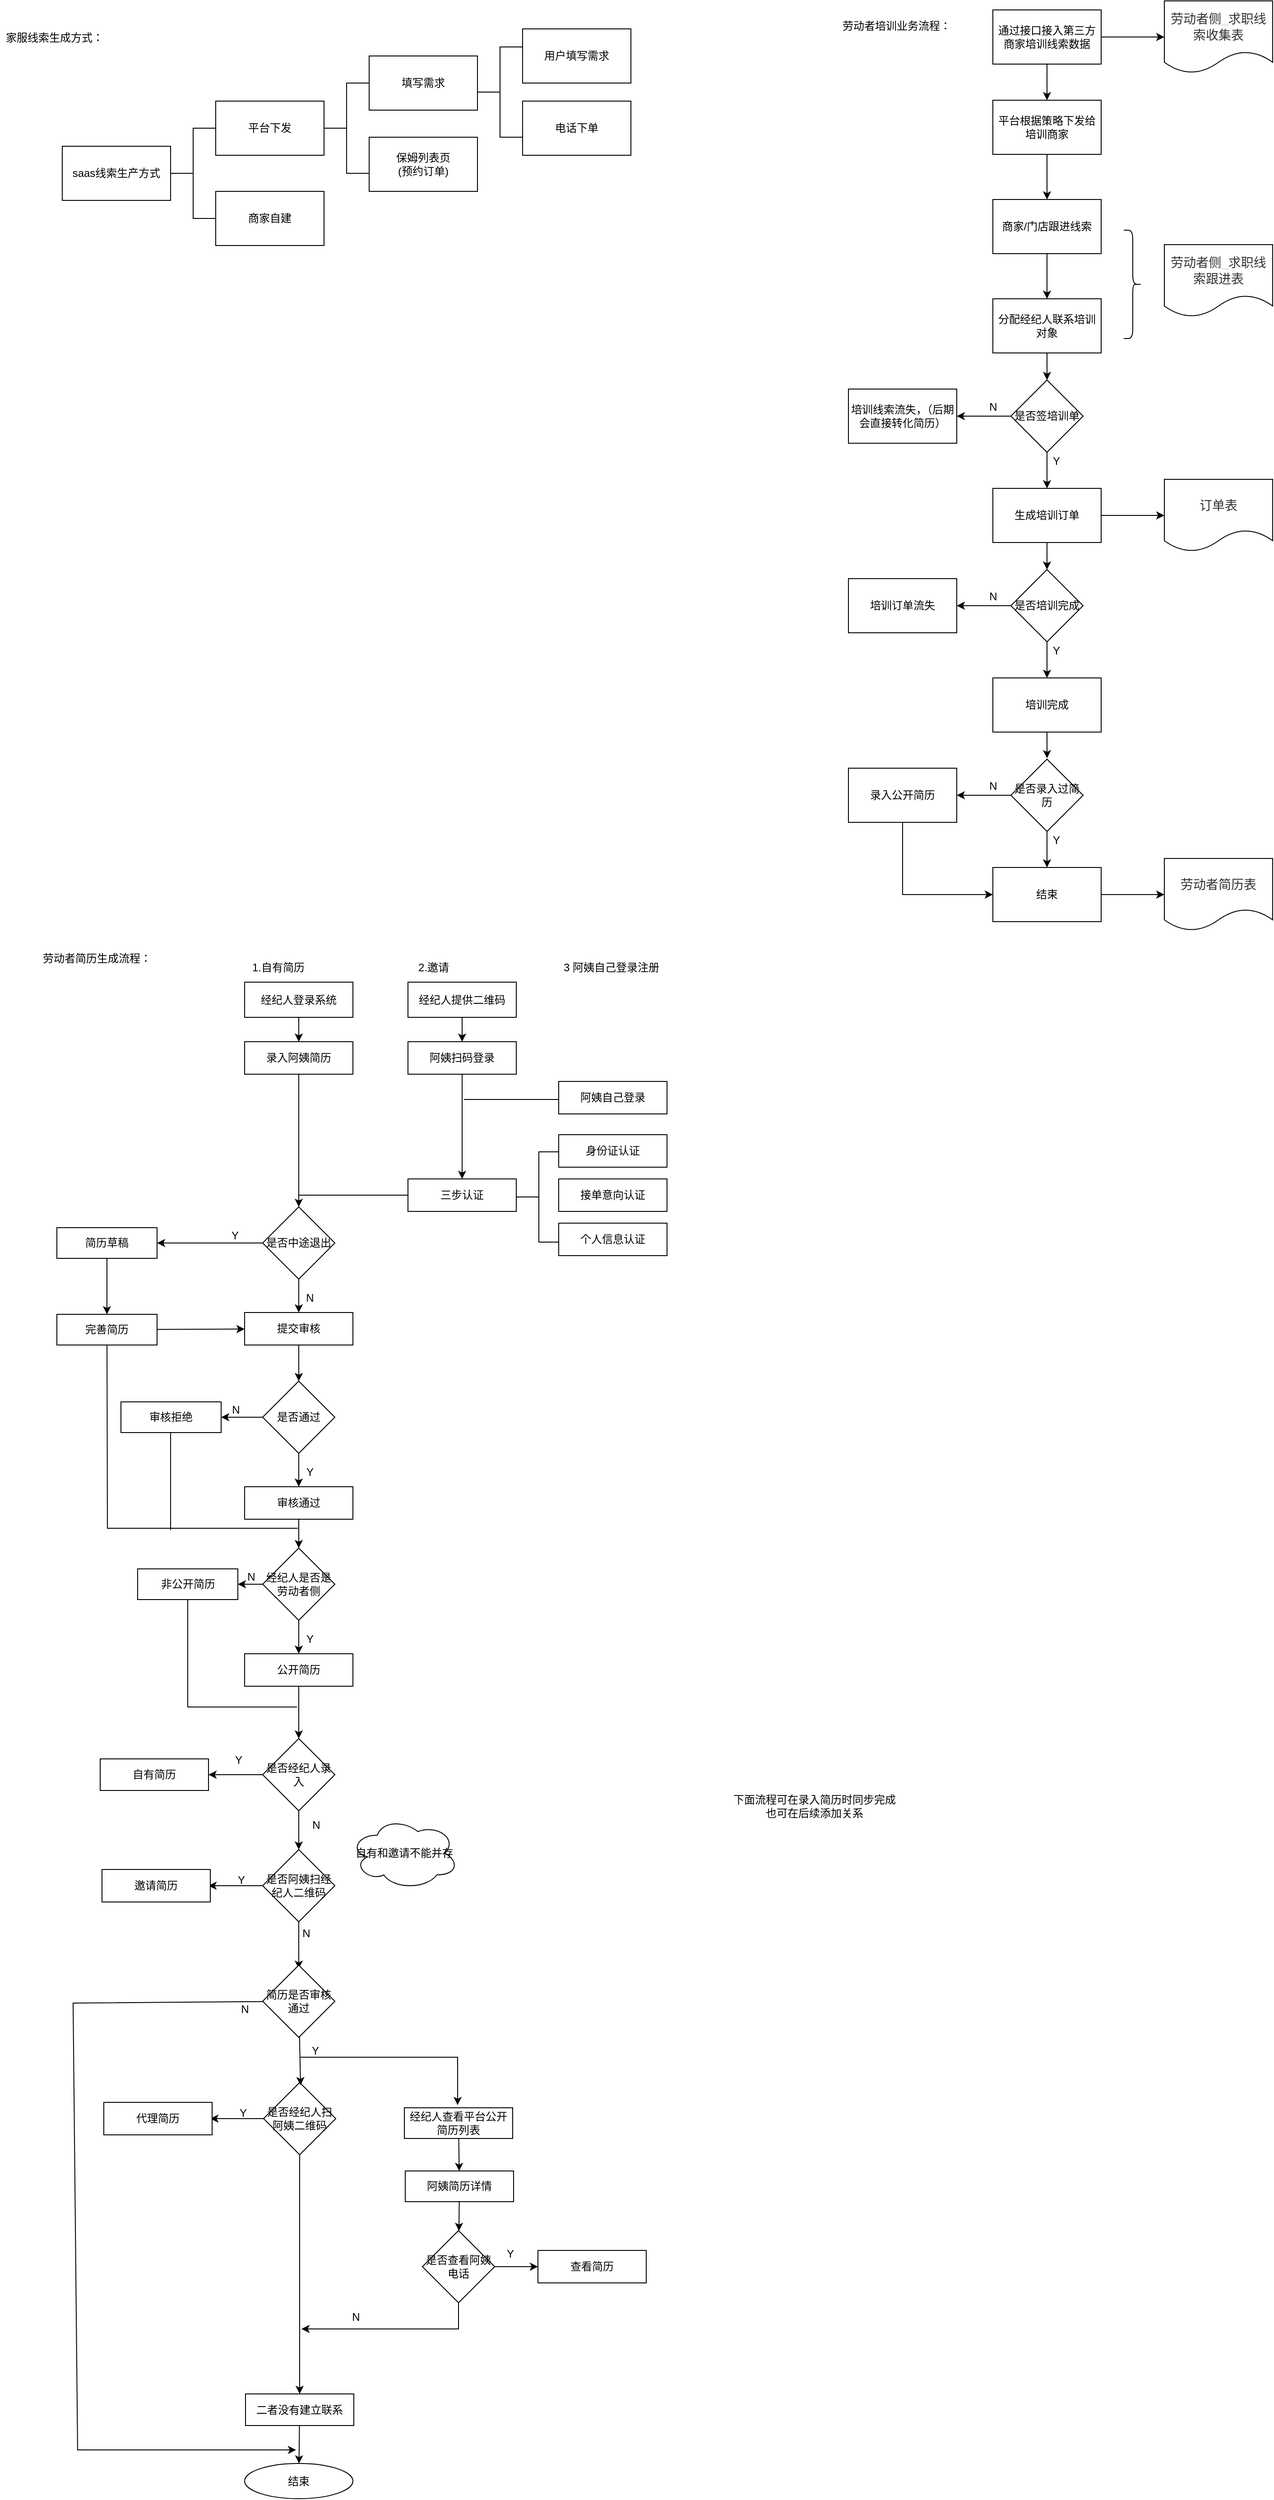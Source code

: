 <mxfile version="16.5.3" type="github" pages="3">
  <diagram id="9er5RW46-mA64O8XQp0p" name="Page-1">
    <mxGraphModel dx="1022" dy="436" grid="0" gridSize="10" guides="1" tooltips="1" connect="1" arrows="1" fold="1" page="1" pageScale="1" pageWidth="2339" pageHeight="3300" math="0" shadow="0">
      <root>
        <mxCell id="0" />
        <mxCell id="1" parent="0" />
        <mxCell id="OfepuMnayNndNPJ2Ai6v-22" value="" style="group" parent="1" vertex="1" connectable="0">
          <mxGeometry x="99" y="40" width="630" height="240" as="geometry" />
        </mxCell>
        <mxCell id="OfepuMnayNndNPJ2Ai6v-1" value="saas线索生产方式" style="rounded=0;whiteSpace=wrap;html=1;" parent="OfepuMnayNndNPJ2Ai6v-22" vertex="1">
          <mxGeometry y="130" width="120" height="60" as="geometry" />
        </mxCell>
        <mxCell id="OfepuMnayNndNPJ2Ai6v-2" value="平台下发" style="rounded=0;whiteSpace=wrap;html=1;" parent="OfepuMnayNndNPJ2Ai6v-22" vertex="1">
          <mxGeometry x="170" y="80" width="120" height="60" as="geometry" />
        </mxCell>
        <mxCell id="OfepuMnayNndNPJ2Ai6v-3" value="商家自建" style="rounded=0;whiteSpace=wrap;html=1;" parent="OfepuMnayNndNPJ2Ai6v-22" vertex="1">
          <mxGeometry x="170" y="180" width="120" height="60" as="geometry" />
        </mxCell>
        <mxCell id="OfepuMnayNndNPJ2Ai6v-5" value="" style="strokeWidth=1;html=1;shape=mxgraph.flowchart.annotation_2;align=left;labelPosition=right;pointerEvents=1;" parent="OfepuMnayNndNPJ2Ai6v-22" vertex="1">
          <mxGeometry x="120" y="110" width="50" height="100" as="geometry" />
        </mxCell>
        <mxCell id="OfepuMnayNndNPJ2Ai6v-6" value="填写需求" style="rounded=0;whiteSpace=wrap;html=1;" parent="OfepuMnayNndNPJ2Ai6v-22" vertex="1">
          <mxGeometry x="340" y="30" width="120" height="60" as="geometry" />
        </mxCell>
        <mxCell id="OfepuMnayNndNPJ2Ai6v-7" value="保姆列表页&lt;br&gt;(预约订单)" style="rounded=0;whiteSpace=wrap;html=1;" parent="OfepuMnayNndNPJ2Ai6v-22" vertex="1">
          <mxGeometry x="340" y="120" width="120" height="60" as="geometry" />
        </mxCell>
        <mxCell id="OfepuMnayNndNPJ2Ai6v-8" value="" style="strokeWidth=1;html=1;shape=mxgraph.flowchart.annotation_2;align=left;labelPosition=right;pointerEvents=1;" parent="OfepuMnayNndNPJ2Ai6v-22" vertex="1">
          <mxGeometry x="290" y="60" width="50" height="100" as="geometry" />
        </mxCell>
        <mxCell id="OfepuMnayNndNPJ2Ai6v-9" value="用户填写需求" style="rounded=0;whiteSpace=wrap;html=1;" parent="OfepuMnayNndNPJ2Ai6v-22" vertex="1">
          <mxGeometry x="510" width="120" height="60" as="geometry" />
        </mxCell>
        <mxCell id="OfepuMnayNndNPJ2Ai6v-10" value="电话下单" style="rounded=0;whiteSpace=wrap;html=1;" parent="OfepuMnayNndNPJ2Ai6v-22" vertex="1">
          <mxGeometry x="510" y="80" width="120" height="60" as="geometry" />
        </mxCell>
        <mxCell id="OfepuMnayNndNPJ2Ai6v-11" value="" style="strokeWidth=1;html=1;shape=mxgraph.flowchart.annotation_2;align=left;labelPosition=right;pointerEvents=1;" parent="OfepuMnayNndNPJ2Ai6v-22" vertex="1">
          <mxGeometry x="460" y="20" width="50" height="100" as="geometry" />
        </mxCell>
        <mxCell id="OfepuMnayNndNPJ2Ai6v-23" value="家服线索生成方式：" style="text;html=1;align=center;verticalAlign=middle;resizable=0;points=[];autosize=1;strokeColor=none;" parent="1" vertex="1">
          <mxGeometry x="30" y="40" width="120" height="20" as="geometry" />
        </mxCell>
        <mxCell id="jWoE7ujcPuWihpP76wZ1-42" value="" style="group" parent="1" vertex="1" connectable="0">
          <mxGeometry x="953" y="9" width="487" height="1030" as="geometry" />
        </mxCell>
        <mxCell id="OfepuMnayNndNPJ2Ai6v-24" value="劳动者培训业务流程：" style="text;html=1;align=center;verticalAlign=middle;resizable=0;points=[];autosize=1;strokeColor=none;" parent="jWoE7ujcPuWihpP76wZ1-42" vertex="1">
          <mxGeometry y="18" width="140" height="20" as="geometry" />
        </mxCell>
        <mxCell id="jWoE7ujcPuWihpP76wZ1-3" value="通过接口接入第三方商家培训线索数据" style="rounded=0;whiteSpace=wrap;html=1;" parent="jWoE7ujcPuWihpP76wZ1-42" vertex="1">
          <mxGeometry x="177" y="10" width="120" height="60" as="geometry" />
        </mxCell>
        <mxCell id="jWoE7ujcPuWihpP76wZ1-5" value="平台根据策略下发给培训商家" style="whiteSpace=wrap;html=1;rounded=0;" parent="jWoE7ujcPuWihpP76wZ1-42" vertex="1">
          <mxGeometry x="177" y="110" width="120" height="60" as="geometry" />
        </mxCell>
        <mxCell id="jWoE7ujcPuWihpP76wZ1-1" value="" style="edgeStyle=orthogonalEdgeStyle;rounded=0;orthogonalLoop=1;jettySize=auto;html=1;" parent="jWoE7ujcPuWihpP76wZ1-42" source="jWoE7ujcPuWihpP76wZ1-3" target="jWoE7ujcPuWihpP76wZ1-5" edge="1">
          <mxGeometry relative="1" as="geometry" />
        </mxCell>
        <mxCell id="jWoE7ujcPuWihpP76wZ1-8" value="商家/门店跟进线索" style="whiteSpace=wrap;html=1;rounded=0;" parent="jWoE7ujcPuWihpP76wZ1-42" vertex="1">
          <mxGeometry x="177" y="220" width="120" height="60" as="geometry" />
        </mxCell>
        <mxCell id="jWoE7ujcPuWihpP76wZ1-4" value="" style="edgeStyle=orthogonalEdgeStyle;rounded=0;orthogonalLoop=1;jettySize=auto;html=1;" parent="jWoE7ujcPuWihpP76wZ1-42" source="jWoE7ujcPuWihpP76wZ1-5" target="jWoE7ujcPuWihpP76wZ1-8" edge="1">
          <mxGeometry relative="1" as="geometry" />
        </mxCell>
        <mxCell id="jWoE7ujcPuWihpP76wZ1-9" value="" style="edgeStyle=orthogonalEdgeStyle;rounded=0;orthogonalLoop=1;jettySize=auto;html=1;" parent="jWoE7ujcPuWihpP76wZ1-42" source="jWoE7ujcPuWihpP76wZ1-11" edge="1">
          <mxGeometry relative="1" as="geometry">
            <mxPoint x="237" y="420" as="targetPoint" />
          </mxGeometry>
        </mxCell>
        <mxCell id="jWoE7ujcPuWihpP76wZ1-11" value="分配经纪人联系培训对象" style="whiteSpace=wrap;html=1;rounded=0;" parent="jWoE7ujcPuWihpP76wZ1-42" vertex="1">
          <mxGeometry x="177" y="330" width="120" height="60" as="geometry" />
        </mxCell>
        <mxCell id="jWoE7ujcPuWihpP76wZ1-6" value="" style="edgeStyle=orthogonalEdgeStyle;rounded=0;orthogonalLoop=1;jettySize=auto;html=1;" parent="jWoE7ujcPuWihpP76wZ1-42" source="jWoE7ujcPuWihpP76wZ1-8" target="jWoE7ujcPuWihpP76wZ1-11" edge="1">
          <mxGeometry relative="1" as="geometry" />
        </mxCell>
        <mxCell id="jWoE7ujcPuWihpP76wZ1-14" value="是否签培训单" style="rhombus;whiteSpace=wrap;html=1;" parent="jWoE7ujcPuWihpP76wZ1-42" vertex="1">
          <mxGeometry x="197" y="420" width="80" height="80" as="geometry" />
        </mxCell>
        <mxCell id="jWoE7ujcPuWihpP76wZ1-15" value="培训线索流失，（后期会直接转化简历）" style="whiteSpace=wrap;html=1;" parent="jWoE7ujcPuWihpP76wZ1-42" vertex="1">
          <mxGeometry x="17" y="430" width="120" height="60" as="geometry" />
        </mxCell>
        <mxCell id="jWoE7ujcPuWihpP76wZ1-12" value="" style="edgeStyle=orthogonalEdgeStyle;rounded=0;orthogonalLoop=1;jettySize=auto;html=1;" parent="jWoE7ujcPuWihpP76wZ1-42" source="jWoE7ujcPuWihpP76wZ1-14" target="jWoE7ujcPuWihpP76wZ1-15" edge="1">
          <mxGeometry relative="1" as="geometry" />
        </mxCell>
        <mxCell id="jWoE7ujcPuWihpP76wZ1-16" value="N" style="text;html=1;align=center;verticalAlign=middle;resizable=0;points=[];autosize=1;strokeColor=none;" parent="jWoE7ujcPuWihpP76wZ1-42" vertex="1">
          <mxGeometry x="167" y="440" width="20" height="20" as="geometry" />
        </mxCell>
        <mxCell id="jWoE7ujcPuWihpP76wZ1-18" value="生成培训订单" style="whiteSpace=wrap;html=1;" parent="jWoE7ujcPuWihpP76wZ1-42" vertex="1">
          <mxGeometry x="177" y="540" width="120" height="60" as="geometry" />
        </mxCell>
        <mxCell id="jWoE7ujcPuWihpP76wZ1-13" value="" style="edgeStyle=orthogonalEdgeStyle;rounded=0;orthogonalLoop=1;jettySize=auto;html=1;" parent="jWoE7ujcPuWihpP76wZ1-42" source="jWoE7ujcPuWihpP76wZ1-14" target="jWoE7ujcPuWihpP76wZ1-18" edge="1">
          <mxGeometry relative="1" as="geometry" />
        </mxCell>
        <mxCell id="jWoE7ujcPuWihpP76wZ1-19" value="Y&lt;br&gt;" style="text;html=1;align=center;verticalAlign=middle;resizable=0;points=[];autosize=1;strokeColor=none;" parent="jWoE7ujcPuWihpP76wZ1-42" vertex="1">
          <mxGeometry x="237" y="500" width="20" height="20" as="geometry" />
        </mxCell>
        <mxCell id="jWoE7ujcPuWihpP76wZ1-20" value="" style="edgeStyle=orthogonalEdgeStyle;rounded=0;orthogonalLoop=1;jettySize=auto;html=1;" parent="jWoE7ujcPuWihpP76wZ1-42" edge="1">
          <mxGeometry relative="1" as="geometry">
            <mxPoint x="237" y="600" as="sourcePoint" />
            <mxPoint x="237" y="630" as="targetPoint" />
          </mxGeometry>
        </mxCell>
        <mxCell id="jWoE7ujcPuWihpP76wZ1-23" value="是否培训完成" style="rhombus;whiteSpace=wrap;html=1;" parent="jWoE7ujcPuWihpP76wZ1-42" vertex="1">
          <mxGeometry x="197" y="630" width="80" height="80" as="geometry" />
        </mxCell>
        <mxCell id="jWoE7ujcPuWihpP76wZ1-24" value="培训订单流失" style="whiteSpace=wrap;html=1;" parent="jWoE7ujcPuWihpP76wZ1-42" vertex="1">
          <mxGeometry x="17" y="640" width="120" height="60" as="geometry" />
        </mxCell>
        <mxCell id="jWoE7ujcPuWihpP76wZ1-21" value="" style="edgeStyle=orthogonalEdgeStyle;rounded=0;orthogonalLoop=1;jettySize=auto;html=1;" parent="jWoE7ujcPuWihpP76wZ1-42" source="jWoE7ujcPuWihpP76wZ1-23" target="jWoE7ujcPuWihpP76wZ1-24" edge="1">
          <mxGeometry relative="1" as="geometry" />
        </mxCell>
        <mxCell id="jWoE7ujcPuWihpP76wZ1-25" value="N" style="text;html=1;align=center;verticalAlign=middle;resizable=0;points=[];autosize=1;strokeColor=none;" parent="jWoE7ujcPuWihpP76wZ1-42" vertex="1">
          <mxGeometry x="167" y="650" width="20" height="20" as="geometry" />
        </mxCell>
        <mxCell id="jWoE7ujcPuWihpP76wZ1-27" value="培训完成" style="whiteSpace=wrap;html=1;" parent="jWoE7ujcPuWihpP76wZ1-42" vertex="1">
          <mxGeometry x="177" y="750" width="120" height="60" as="geometry" />
        </mxCell>
        <mxCell id="jWoE7ujcPuWihpP76wZ1-22" value="" style="edgeStyle=orthogonalEdgeStyle;rounded=0;orthogonalLoop=1;jettySize=auto;html=1;" parent="jWoE7ujcPuWihpP76wZ1-42" source="jWoE7ujcPuWihpP76wZ1-23" target="jWoE7ujcPuWihpP76wZ1-27" edge="1">
          <mxGeometry relative="1" as="geometry" />
        </mxCell>
        <mxCell id="jWoE7ujcPuWihpP76wZ1-28" value="Y&lt;br&gt;" style="text;html=1;align=center;verticalAlign=middle;resizable=0;points=[];autosize=1;strokeColor=none;" parent="jWoE7ujcPuWihpP76wZ1-42" vertex="1">
          <mxGeometry x="237" y="710" width="20" height="20" as="geometry" />
        </mxCell>
        <mxCell id="jWoE7ujcPuWihpP76wZ1-31" value="是否录入过简历" style="rhombus;whiteSpace=wrap;html=1;" parent="jWoE7ujcPuWihpP76wZ1-42" vertex="1">
          <mxGeometry x="197" y="840" width="80" height="80" as="geometry" />
        </mxCell>
        <mxCell id="jWoE7ujcPuWihpP76wZ1-33" value="录入公开简历" style="whiteSpace=wrap;html=1;" parent="jWoE7ujcPuWihpP76wZ1-42" vertex="1">
          <mxGeometry x="17" y="850" width="120" height="60" as="geometry" />
        </mxCell>
        <mxCell id="jWoE7ujcPuWihpP76wZ1-29" value="" style="edgeStyle=orthogonalEdgeStyle;rounded=0;orthogonalLoop=1;jettySize=auto;html=1;" parent="jWoE7ujcPuWihpP76wZ1-42" source="jWoE7ujcPuWihpP76wZ1-31" target="jWoE7ujcPuWihpP76wZ1-33" edge="1">
          <mxGeometry relative="1" as="geometry" />
        </mxCell>
        <mxCell id="jWoE7ujcPuWihpP76wZ1-34" value="N" style="text;html=1;align=center;verticalAlign=middle;resizable=0;points=[];autosize=1;strokeColor=none;" parent="jWoE7ujcPuWihpP76wZ1-42" vertex="1">
          <mxGeometry x="167" y="860" width="20" height="20" as="geometry" />
        </mxCell>
        <mxCell id="jWoE7ujcPuWihpP76wZ1-36" value="结束" style="whiteSpace=wrap;html=1;" parent="jWoE7ujcPuWihpP76wZ1-42" vertex="1">
          <mxGeometry x="177" y="960" width="120" height="60" as="geometry" />
        </mxCell>
        <mxCell id="jWoE7ujcPuWihpP76wZ1-30" value="" style="edgeStyle=orthogonalEdgeStyle;rounded=0;orthogonalLoop=1;jettySize=auto;html=1;" parent="jWoE7ujcPuWihpP76wZ1-42" source="jWoE7ujcPuWihpP76wZ1-31" target="jWoE7ujcPuWihpP76wZ1-36" edge="1">
          <mxGeometry relative="1" as="geometry" />
        </mxCell>
        <mxCell id="jWoE7ujcPuWihpP76wZ1-32" style="edgeStyle=orthogonalEdgeStyle;rounded=0;orthogonalLoop=1;jettySize=auto;html=1;exitX=0.5;exitY=1;exitDx=0;exitDy=0;entryX=0;entryY=0.5;entryDx=0;entryDy=0;" parent="jWoE7ujcPuWihpP76wZ1-42" source="jWoE7ujcPuWihpP76wZ1-33" target="jWoE7ujcPuWihpP76wZ1-36" edge="1">
          <mxGeometry relative="1" as="geometry" />
        </mxCell>
        <mxCell id="jWoE7ujcPuWihpP76wZ1-37" value="Y&lt;br&gt;" style="text;html=1;align=center;verticalAlign=middle;resizable=0;points=[];autosize=1;strokeColor=none;" parent="jWoE7ujcPuWihpP76wZ1-42" vertex="1">
          <mxGeometry x="237" y="920" width="20" height="20" as="geometry" />
        </mxCell>
        <mxCell id="jWoE7ujcPuWihpP76wZ1-26" value="" style="edgeStyle=orthogonalEdgeStyle;rounded=0;orthogonalLoop=1;jettySize=auto;html=1;" parent="jWoE7ujcPuWihpP76wZ1-42" source="jWoE7ujcPuWihpP76wZ1-27" edge="1">
          <mxGeometry relative="1" as="geometry">
            <mxPoint x="237" y="839" as="targetPoint" />
          </mxGeometry>
        </mxCell>
        <mxCell id="jWoE7ujcPuWihpP76wZ1-38" value="&lt;span style=&quot;color: rgb(51 , 51 , 51) ; font-family: &amp;#34;robotodraft&amp;#34; , &amp;#34;helvetica neue&amp;#34; , &amp;#34;helvetica&amp;#34; , &amp;#34;pingfang sc&amp;#34; , &amp;#34;nimbus sans l&amp;#34; , &amp;#34;arial&amp;#34; , &amp;#34;liberation sans&amp;#34; , &amp;#34;hiragino sans gb&amp;#34; , &amp;#34;sour    ce han sans cn normal&amp;#34; , &amp;#34;microsoft yahei&amp;#34; , &amp;#34;wenquanyi micro hei&amp;#34; , &amp;#34;wenquanyi zen hei&amp;#34; , &amp;#34;st heiti&amp;#34; , &amp;#34;simhei&amp;#34; , &amp;#34;wenquanyi zen hei sharp&amp;#34; , sans-serif ; font-size: 14px ; background-color: rgb(255 , 255 , 255)&quot;&gt;劳动者侧_求职线索收集表&lt;/span&gt;" style="shape=document;whiteSpace=wrap;html=1;boundedLbl=1;" parent="jWoE7ujcPuWihpP76wZ1-42" vertex="1">
          <mxGeometry x="367" width="120" height="80" as="geometry" />
        </mxCell>
        <mxCell id="jWoE7ujcPuWihpP76wZ1-2" style="edgeStyle=none;rounded=0;orthogonalLoop=1;jettySize=auto;html=1;exitX=1;exitY=0.5;exitDx=0;exitDy=0;entryX=0;entryY=0.5;entryDx=0;entryDy=0;" parent="jWoE7ujcPuWihpP76wZ1-42" source="jWoE7ujcPuWihpP76wZ1-3" target="jWoE7ujcPuWihpP76wZ1-38" edge="1">
          <mxGeometry relative="1" as="geometry" />
        </mxCell>
        <mxCell id="jWoE7ujcPuWihpP76wZ1-39" value="&lt;span style=&quot;color: rgb(51 , 51 , 51) ; font-family: &amp;#34;robotodraft&amp;#34; , &amp;#34;helvetica neue&amp;#34; , &amp;#34;helvetica&amp;#34; , &amp;#34;pingfang sc&amp;#34; , &amp;#34;nimbus sans l&amp;#34; , &amp;#34;arial&amp;#34; , &amp;#34;liberation sans&amp;#34; , &amp;#34;hiragino sans gb&amp;#34; , &amp;#34;sour    ce han sans cn normal&amp;#34; , &amp;#34;microsoft yahei&amp;#34; , &amp;#34;wenquanyi micro hei&amp;#34; , &amp;#34;wenquanyi zen hei&amp;#34; , &amp;#34;st heiti&amp;#34; , &amp;#34;simhei&amp;#34; , &amp;#34;wenquanyi zen hei sharp&amp;#34; , sans-serif ; font-size: 14px ; background-color: rgb(255 , 255 , 255)&quot;&gt;劳动者侧_求职线索跟进表&lt;/span&gt;" style="shape=document;whiteSpace=wrap;html=1;boundedLbl=1;" parent="jWoE7ujcPuWihpP76wZ1-42" vertex="1">
          <mxGeometry x="367" y="270" width="120" height="80" as="geometry" />
        </mxCell>
        <mxCell id="jWoE7ujcPuWihpP76wZ1-40" value="&lt;span style=&quot;color: rgb(51 , 51 , 51) ; font-family: &amp;#34;robotodraft&amp;#34; , &amp;#34;helvetica neue&amp;#34; , &amp;#34;helvetica&amp;#34; , &amp;#34;pingfang sc&amp;#34; , &amp;#34;nimbus sans l&amp;#34; , &amp;#34;arial&amp;#34; , &amp;#34;liberation sans&amp;#34; , &amp;#34;hiragino sans gb&amp;#34; , &amp;#34;sour    ce han sans cn normal&amp;#34; , &amp;#34;microsoft yahei&amp;#34; , &amp;#34;wenquanyi micro hei&amp;#34; , &amp;#34;wenquanyi zen hei&amp;#34; , &amp;#34;st heiti&amp;#34; , &amp;#34;simhei&amp;#34; , &amp;#34;wenquanyi zen hei sharp&amp;#34; , sans-serif ; font-size: 14px ; background-color: rgb(255 , 255 , 255)&quot;&gt;订单表&lt;/span&gt;" style="shape=document;whiteSpace=wrap;html=1;boundedLbl=1;" parent="jWoE7ujcPuWihpP76wZ1-42" vertex="1">
          <mxGeometry x="367" y="530" width="120" height="80" as="geometry" />
        </mxCell>
        <mxCell id="jWoE7ujcPuWihpP76wZ1-17" value="" style="edgeStyle=none;rounded=0;orthogonalLoop=1;jettySize=auto;html=1;" parent="jWoE7ujcPuWihpP76wZ1-42" source="jWoE7ujcPuWihpP76wZ1-18" target="jWoE7ujcPuWihpP76wZ1-40" edge="1">
          <mxGeometry relative="1" as="geometry" />
        </mxCell>
        <mxCell id="jWoE7ujcPuWihpP76wZ1-41" value="&lt;span style=&quot;color: rgb(51 , 51 , 51) ; font-family: &amp;#34;robotodraft&amp;#34; , &amp;#34;helvetica neue&amp;#34; , &amp;#34;helvetica&amp;#34; , &amp;#34;pingfang sc&amp;#34; , &amp;#34;nimbus sans l&amp;#34; , &amp;#34;arial&amp;#34; , &amp;#34;liberation sans&amp;#34; , &amp;#34;hiragino sans gb&amp;#34; , &amp;#34;sour    ce han sans cn normal&amp;#34; , &amp;#34;microsoft yahei&amp;#34; , &amp;#34;wenquanyi micro hei&amp;#34; , &amp;#34;wenquanyi zen hei&amp;#34; , &amp;#34;st heiti&amp;#34; , &amp;#34;simhei&amp;#34; , &amp;#34;wenquanyi zen hei sharp&amp;#34; , sans-serif ; font-size: 14px ; background-color: rgb(255 , 255 , 255)&quot;&gt;劳动者简历表&lt;/span&gt;" style="shape=document;whiteSpace=wrap;html=1;boundedLbl=1;" parent="jWoE7ujcPuWihpP76wZ1-42" vertex="1">
          <mxGeometry x="367" y="950" width="120" height="80" as="geometry" />
        </mxCell>
        <mxCell id="jWoE7ujcPuWihpP76wZ1-35" value="" style="edgeStyle=none;rounded=0;orthogonalLoop=1;jettySize=auto;html=1;" parent="jWoE7ujcPuWihpP76wZ1-42" source="jWoE7ujcPuWihpP76wZ1-36" target="jWoE7ujcPuWihpP76wZ1-41" edge="1">
          <mxGeometry relative="1" as="geometry" />
        </mxCell>
        <mxCell id="t94Ltg6bgHI9p4h5GBrI-1" value="" style="shape=curlyBracket;whiteSpace=wrap;html=1;rounded=1;flipH=1;strokeWidth=1;" vertex="1" parent="jWoE7ujcPuWihpP76wZ1-42">
          <mxGeometry x="322" y="254" width="20" height="120" as="geometry" />
        </mxCell>
        <mxCell id="jWoE7ujcPuWihpP76wZ1-43" value="劳动者简历生成流程：&lt;br&gt;" style="text;html=1;align=center;verticalAlign=middle;resizable=0;points=[];autosize=1;strokeColor=none;" parent="1" vertex="1">
          <mxGeometry x="72" y="1061" width="130" height="18" as="geometry" />
        </mxCell>
        <mxCell id="jWoE7ujcPuWihpP76wZ1-47" value="" style="edgeStyle=none;rounded=0;orthogonalLoop=1;jettySize=auto;html=1;" parent="1" source="jWoE7ujcPuWihpP76wZ1-44" target="jWoE7ujcPuWihpP76wZ1-46" edge="1">
          <mxGeometry relative="1" as="geometry" />
        </mxCell>
        <mxCell id="jWoE7ujcPuWihpP76wZ1-44" value="经纪人登录系统" style="rounded=0;whiteSpace=wrap;html=1;" parent="1" vertex="1">
          <mxGeometry x="301" y="1096" width="120" height="39" as="geometry" />
        </mxCell>
        <mxCell id="jWoE7ujcPuWihpP76wZ1-45" value="1.自有简历" style="text;html=1;align=center;verticalAlign=middle;resizable=0;points=[];autosize=1;strokeColor=none;" parent="1" vertex="1">
          <mxGeometry x="304" y="1071" width="68" height="18" as="geometry" />
        </mxCell>
        <mxCell id="jWoE7ujcPuWihpP76wZ1-54" value="" style="edgeStyle=none;rounded=0;orthogonalLoop=1;jettySize=auto;html=1;" parent="1" source="jWoE7ujcPuWihpP76wZ1-46" target="jWoE7ujcPuWihpP76wZ1-50" edge="1">
          <mxGeometry relative="1" as="geometry" />
        </mxCell>
        <mxCell id="jWoE7ujcPuWihpP76wZ1-46" value="录入阿姨简历" style="rounded=0;whiteSpace=wrap;html=1;" parent="1" vertex="1">
          <mxGeometry x="301" y="1162" width="120" height="36" as="geometry" />
        </mxCell>
        <mxCell id="jWoE7ujcPuWihpP76wZ1-52" value="" style="edgeStyle=none;rounded=0;orthogonalLoop=1;jettySize=auto;html=1;" parent="1" source="jWoE7ujcPuWihpP76wZ1-50" target="jWoE7ujcPuWihpP76wZ1-51" edge="1">
          <mxGeometry relative="1" as="geometry" />
        </mxCell>
        <mxCell id="jWoE7ujcPuWihpP76wZ1-59" value="" style="edgeStyle=none;rounded=0;orthogonalLoop=1;jettySize=auto;html=1;" parent="1" source="jWoE7ujcPuWihpP76wZ1-50" target="jWoE7ujcPuWihpP76wZ1-58" edge="1">
          <mxGeometry relative="1" as="geometry" />
        </mxCell>
        <mxCell id="jWoE7ujcPuWihpP76wZ1-50" value="是否中途退出" style="rhombus;whiteSpace=wrap;html=1;" parent="1" vertex="1">
          <mxGeometry x="321" y="1345" width="80" height="80" as="geometry" />
        </mxCell>
        <mxCell id="jWoE7ujcPuWihpP76wZ1-88" value="" style="edgeStyle=none;rounded=0;orthogonalLoop=1;jettySize=auto;html=1;" parent="1" source="jWoE7ujcPuWihpP76wZ1-51" target="jWoE7ujcPuWihpP76wZ1-85" edge="1">
          <mxGeometry relative="1" as="geometry" />
        </mxCell>
        <mxCell id="jWoE7ujcPuWihpP76wZ1-51" value="简历草稿" style="rounded=0;whiteSpace=wrap;html=1;" parent="1" vertex="1">
          <mxGeometry x="93" y="1368" width="111" height="34" as="geometry" />
        </mxCell>
        <mxCell id="jWoE7ujcPuWihpP76wZ1-53" value="Y" style="text;html=1;align=center;verticalAlign=middle;resizable=0;points=[];autosize=1;strokeColor=none;" parent="1" vertex="1">
          <mxGeometry x="281" y="1368" width="18" height="18" as="geometry" />
        </mxCell>
        <mxCell id="jWoE7ujcPuWihpP76wZ1-69" value="" style="edgeStyle=none;rounded=0;orthogonalLoop=1;jettySize=auto;html=1;" parent="1" source="jWoE7ujcPuWihpP76wZ1-58" target="jWoE7ujcPuWihpP76wZ1-63" edge="1">
          <mxGeometry relative="1" as="geometry" />
        </mxCell>
        <mxCell id="jWoE7ujcPuWihpP76wZ1-58" value="提交审核" style="rounded=0;whiteSpace=wrap;html=1;" parent="1" vertex="1">
          <mxGeometry x="301" y="1462" width="120" height="36" as="geometry" />
        </mxCell>
        <mxCell id="jWoE7ujcPuWihpP76wZ1-60" value="N" style="text;html=1;align=center;verticalAlign=middle;resizable=0;points=[];autosize=1;strokeColor=none;" parent="1" vertex="1">
          <mxGeometry x="363" y="1437" width="19" height="18" as="geometry" />
        </mxCell>
        <mxCell id="jWoE7ujcPuWihpP76wZ1-61" value="" style="edgeStyle=none;rounded=0;orthogonalLoop=1;jettySize=auto;html=1;" parent="1" source="jWoE7ujcPuWihpP76wZ1-63" target="jWoE7ujcPuWihpP76wZ1-64" edge="1">
          <mxGeometry relative="1" as="geometry" />
        </mxCell>
        <mxCell id="jWoE7ujcPuWihpP76wZ1-62" value="" style="edgeStyle=none;rounded=0;orthogonalLoop=1;jettySize=auto;html=1;" parent="1" source="jWoE7ujcPuWihpP76wZ1-63" target="jWoE7ujcPuWihpP76wZ1-66" edge="1">
          <mxGeometry relative="1" as="geometry" />
        </mxCell>
        <mxCell id="jWoE7ujcPuWihpP76wZ1-63" value="是否通过" style="rhombus;whiteSpace=wrap;html=1;" parent="1" vertex="1">
          <mxGeometry x="321" y="1538" width="80" height="80" as="geometry" />
        </mxCell>
        <mxCell id="jWoE7ujcPuWihpP76wZ1-64" value="审核拒绝" style="rounded=0;whiteSpace=wrap;html=1;" parent="1" vertex="1">
          <mxGeometry x="164" y="1561" width="111" height="34" as="geometry" />
        </mxCell>
        <mxCell id="jWoE7ujcPuWihpP76wZ1-65" value="N" style="text;html=1;align=center;verticalAlign=middle;resizable=0;points=[];autosize=1;strokeColor=none;" parent="1" vertex="1">
          <mxGeometry x="281" y="1561" width="19" height="18" as="geometry" />
        </mxCell>
        <mxCell id="jWoE7ujcPuWihpP76wZ1-77" value="" style="edgeStyle=none;rounded=0;orthogonalLoop=1;jettySize=auto;html=1;" parent="1" source="jWoE7ujcPuWihpP76wZ1-66" target="jWoE7ujcPuWihpP76wZ1-72" edge="1">
          <mxGeometry relative="1" as="geometry" />
        </mxCell>
        <mxCell id="jWoE7ujcPuWihpP76wZ1-66" value="审核通过" style="rounded=0;whiteSpace=wrap;html=1;" parent="1" vertex="1">
          <mxGeometry x="301" y="1655" width="120" height="36" as="geometry" />
        </mxCell>
        <mxCell id="jWoE7ujcPuWihpP76wZ1-67" value="Y" style="text;html=1;align=center;verticalAlign=middle;resizable=0;points=[];autosize=1;strokeColor=none;" parent="1" vertex="1">
          <mxGeometry x="364" y="1630" width="18" height="18" as="geometry" />
        </mxCell>
        <mxCell id="jWoE7ujcPuWihpP76wZ1-70" value="" style="edgeStyle=none;rounded=0;orthogonalLoop=1;jettySize=auto;html=1;" parent="1" source="jWoE7ujcPuWihpP76wZ1-72" target="jWoE7ujcPuWihpP76wZ1-73" edge="1">
          <mxGeometry relative="1" as="geometry" />
        </mxCell>
        <mxCell id="jWoE7ujcPuWihpP76wZ1-71" value="" style="edgeStyle=none;rounded=0;orthogonalLoop=1;jettySize=auto;html=1;" parent="1" source="jWoE7ujcPuWihpP76wZ1-72" target="jWoE7ujcPuWihpP76wZ1-75" edge="1">
          <mxGeometry relative="1" as="geometry" />
        </mxCell>
        <mxCell id="jWoE7ujcPuWihpP76wZ1-72" value="经纪人是否是劳动者侧" style="rhombus;whiteSpace=wrap;html=1;" parent="1" vertex="1">
          <mxGeometry x="321" y="1723" width="80" height="80" as="geometry" />
        </mxCell>
        <mxCell id="jWoE7ujcPuWihpP76wZ1-73" value="非公开简历" style="rounded=0;whiteSpace=wrap;html=1;" parent="1" vertex="1">
          <mxGeometry x="182.5" y="1746" width="111" height="34" as="geometry" />
        </mxCell>
        <mxCell id="jWoE7ujcPuWihpP76wZ1-74" value="N" style="text;html=1;align=center;verticalAlign=middle;resizable=0;points=[];autosize=1;strokeColor=none;" parent="1" vertex="1">
          <mxGeometry x="298" y="1746" width="19" height="18" as="geometry" />
        </mxCell>
        <mxCell id="jWoE7ujcPuWihpP76wZ1-116" value="" style="edgeStyle=none;rounded=0;orthogonalLoop=1;jettySize=auto;html=1;" parent="1" source="jWoE7ujcPuWihpP76wZ1-75" target="jWoE7ujcPuWihpP76wZ1-115" edge="1">
          <mxGeometry relative="1" as="geometry" />
        </mxCell>
        <mxCell id="jWoE7ujcPuWihpP76wZ1-75" value="公开简历" style="rounded=0;whiteSpace=wrap;html=1;" parent="1" vertex="1">
          <mxGeometry x="301" y="1840" width="120" height="36" as="geometry" />
        </mxCell>
        <mxCell id="jWoE7ujcPuWihpP76wZ1-76" value="Y" style="text;html=1;align=center;verticalAlign=middle;resizable=0;points=[];autosize=1;strokeColor=none;" parent="1" vertex="1">
          <mxGeometry x="364" y="1815" width="18" height="18" as="geometry" />
        </mxCell>
        <mxCell id="jWoE7ujcPuWihpP76wZ1-84" value="" style="endArrow=none;html=1;" parent="1" edge="1">
          <mxGeometry width="50" height="50" relative="1" as="geometry">
            <mxPoint x="219" y="1703" as="sourcePoint" />
            <mxPoint x="219" y="1595" as="targetPoint" />
          </mxGeometry>
        </mxCell>
        <mxCell id="jWoE7ujcPuWihpP76wZ1-89" value="" style="edgeStyle=none;rounded=0;orthogonalLoop=1;jettySize=auto;html=1;" parent="1" source="jWoE7ujcPuWihpP76wZ1-85" target="jWoE7ujcPuWihpP76wZ1-58" edge="1">
          <mxGeometry relative="1" as="geometry" />
        </mxCell>
        <mxCell id="jWoE7ujcPuWihpP76wZ1-85" value="完善简历" style="rounded=0;whiteSpace=wrap;html=1;" parent="1" vertex="1">
          <mxGeometry x="93" y="1464" width="111" height="34" as="geometry" />
        </mxCell>
        <mxCell id="jWoE7ujcPuWihpP76wZ1-92" value="2.邀请" style="text;html=1;align=center;verticalAlign=middle;resizable=0;points=[];autosize=1;strokeColor=none;" parent="1" vertex="1">
          <mxGeometry x="488" y="1071" width="44" height="18" as="geometry" />
        </mxCell>
        <mxCell id="jWoE7ujcPuWihpP76wZ1-97" value="" style="edgeStyle=none;rounded=0;orthogonalLoop=1;jettySize=auto;html=1;" parent="1" source="jWoE7ujcPuWihpP76wZ1-95" target="jWoE7ujcPuWihpP76wZ1-96" edge="1">
          <mxGeometry relative="1" as="geometry" />
        </mxCell>
        <mxCell id="jWoE7ujcPuWihpP76wZ1-95" value="经纪人提供二维码" style="rounded=0;whiteSpace=wrap;html=1;" parent="1" vertex="1">
          <mxGeometry x="482" y="1096" width="120" height="39" as="geometry" />
        </mxCell>
        <mxCell id="jWoE7ujcPuWihpP76wZ1-103" value="" style="edgeStyle=none;rounded=0;orthogonalLoop=1;jettySize=auto;html=1;" parent="1" source="jWoE7ujcPuWihpP76wZ1-96" target="jWoE7ujcPuWihpP76wZ1-98" edge="1">
          <mxGeometry relative="1" as="geometry" />
        </mxCell>
        <mxCell id="jWoE7ujcPuWihpP76wZ1-96" value="阿姨扫码登录" style="rounded=0;whiteSpace=wrap;html=1;" parent="1" vertex="1">
          <mxGeometry x="482" y="1162" width="120" height="36" as="geometry" />
        </mxCell>
        <mxCell id="jWoE7ujcPuWihpP76wZ1-98" value="三步认证" style="rounded=0;whiteSpace=wrap;html=1;" parent="1" vertex="1">
          <mxGeometry x="482" y="1314" width="120" height="36" as="geometry" />
        </mxCell>
        <mxCell id="jWoE7ujcPuWihpP76wZ1-99" value="" style="strokeWidth=1;html=1;shape=mxgraph.flowchart.annotation_2;align=left;labelPosition=right;pointerEvents=1;" parent="1" vertex="1">
          <mxGeometry x="602" y="1284" width="50" height="100" as="geometry" />
        </mxCell>
        <mxCell id="jWoE7ujcPuWihpP76wZ1-100" value="身份证认证" style="rounded=0;whiteSpace=wrap;html=1;" parent="1" vertex="1">
          <mxGeometry x="649" y="1265" width="120" height="36" as="geometry" />
        </mxCell>
        <mxCell id="jWoE7ujcPuWihpP76wZ1-101" value="接单意向认证" style="rounded=0;whiteSpace=wrap;html=1;" parent="1" vertex="1">
          <mxGeometry x="649" y="1314" width="120" height="36" as="geometry" />
        </mxCell>
        <mxCell id="jWoE7ujcPuWihpP76wZ1-102" value="个人信息认证" style="rounded=0;whiteSpace=wrap;html=1;" parent="1" vertex="1">
          <mxGeometry x="649" y="1363" width="120" height="36" as="geometry" />
        </mxCell>
        <mxCell id="jWoE7ujcPuWihpP76wZ1-104" value="" style="endArrow=none;html=1;" parent="1" edge="1">
          <mxGeometry width="50" height="50" relative="1" as="geometry">
            <mxPoint x="361" y="1332" as="sourcePoint" />
            <mxPoint x="482" y="1332" as="targetPoint" />
          </mxGeometry>
        </mxCell>
        <mxCell id="jWoE7ujcPuWihpP76wZ1-105" value="3 阿姨自己登录注册" style="text;html=1;align=center;verticalAlign=middle;resizable=0;points=[];autosize=1;strokeColor=none;" parent="1" vertex="1">
          <mxGeometry x="649" y="1071" width="116" height="18" as="geometry" />
        </mxCell>
        <mxCell id="jWoE7ujcPuWihpP76wZ1-106" value="阿姨自己登录" style="rounded=0;whiteSpace=wrap;html=1;" parent="1" vertex="1">
          <mxGeometry x="649" y="1206" width="120" height="36" as="geometry" />
        </mxCell>
        <mxCell id="jWoE7ujcPuWihpP76wZ1-107" value="" style="endArrow=none;html=1;" parent="1" edge="1">
          <mxGeometry width="50" height="50" relative="1" as="geometry">
            <mxPoint x="544" y="1226" as="sourcePoint" />
            <mxPoint x="649" y="1226" as="targetPoint" />
          </mxGeometry>
        </mxCell>
        <mxCell id="jWoE7ujcPuWihpP76wZ1-118" value="" style="edgeStyle=none;rounded=0;orthogonalLoop=1;jettySize=auto;html=1;" parent="1" source="jWoE7ujcPuWihpP76wZ1-115" target="jWoE7ujcPuWihpP76wZ1-117" edge="1">
          <mxGeometry relative="1" as="geometry" />
        </mxCell>
        <mxCell id="jWoE7ujcPuWihpP76wZ1-121" value="" style="edgeStyle=none;rounded=0;orthogonalLoop=1;jettySize=auto;html=1;" parent="1" source="jWoE7ujcPuWihpP76wZ1-115" target="jWoE7ujcPuWihpP76wZ1-120" edge="1">
          <mxGeometry relative="1" as="geometry" />
        </mxCell>
        <mxCell id="jWoE7ujcPuWihpP76wZ1-115" value="是否经纪人录入" style="rhombus;whiteSpace=wrap;html=1;rounded=0;" parent="1" vertex="1">
          <mxGeometry x="321" y="1934" width="80" height="80" as="geometry" />
        </mxCell>
        <mxCell id="jWoE7ujcPuWihpP76wZ1-117" value="自有简历" style="whiteSpace=wrap;html=1;rounded=0;" parent="1" vertex="1">
          <mxGeometry x="141" y="1956.5" width="120" height="35" as="geometry" />
        </mxCell>
        <mxCell id="jWoE7ujcPuWihpP76wZ1-119" value="Y" style="text;html=1;align=center;verticalAlign=middle;resizable=0;points=[];autosize=1;strokeColor=none;" parent="1" vertex="1">
          <mxGeometry x="285" y="1949" width="18" height="18" as="geometry" />
        </mxCell>
        <mxCell id="jWoE7ujcPuWihpP76wZ1-124" value="" style="edgeStyle=none;rounded=0;orthogonalLoop=1;jettySize=auto;html=1;" parent="1" source="jWoE7ujcPuWihpP76wZ1-120" edge="1">
          <mxGeometry relative="1" as="geometry">
            <mxPoint x="261" y="2097" as="targetPoint" />
          </mxGeometry>
        </mxCell>
        <mxCell id="jWoE7ujcPuWihpP76wZ1-129" value="" style="edgeStyle=none;rounded=0;orthogonalLoop=1;jettySize=auto;html=1;" parent="1" source="jWoE7ujcPuWihpP76wZ1-120" edge="1">
          <mxGeometry relative="1" as="geometry">
            <mxPoint x="361" y="2189" as="targetPoint" />
          </mxGeometry>
        </mxCell>
        <mxCell id="jWoE7ujcPuWihpP76wZ1-120" value="是否阿姨扫经纪人二维码" style="rhombus;whiteSpace=wrap;html=1;rounded=0;" parent="1" vertex="1">
          <mxGeometry x="321" y="2057" width="80" height="80" as="geometry" />
        </mxCell>
        <mxCell id="jWoE7ujcPuWihpP76wZ1-122" value="N" style="text;html=1;align=center;verticalAlign=middle;resizable=0;points=[];autosize=1;strokeColor=none;" parent="1" vertex="1">
          <mxGeometry x="370" y="2021" width="19" height="18" as="geometry" />
        </mxCell>
        <mxCell id="jWoE7ujcPuWihpP76wZ1-125" value="Y" style="text;html=1;align=center;verticalAlign=middle;resizable=0;points=[];autosize=1;strokeColor=none;" parent="1" vertex="1">
          <mxGeometry x="288" y="2082" width="18" height="18" as="geometry" />
        </mxCell>
        <mxCell id="jWoE7ujcPuWihpP76wZ1-126" value="邀请简历" style="rounded=0;whiteSpace=wrap;html=1;" parent="1" vertex="1">
          <mxGeometry x="143" y="2079" width="120" height="36" as="geometry" />
        </mxCell>
        <mxCell id="jWoE7ujcPuWihpP76wZ1-127" value="下面流程可在录入简历时同步完成&lt;br&gt;也可在后续添加关系" style="text;html=1;align=center;verticalAlign=middle;resizable=0;points=[];autosize=1;strokeColor=none;" parent="1" vertex="1">
          <mxGeometry x="836.79" y="1992.52" width="190" height="32" as="geometry" />
        </mxCell>
        <mxCell id="jWoE7ujcPuWihpP76wZ1-130" value="N" style="text;html=1;align=center;verticalAlign=middle;resizable=0;points=[];autosize=1;strokeColor=none;" parent="1" vertex="1">
          <mxGeometry x="359" y="2141" width="19" height="18" as="geometry" />
        </mxCell>
        <mxCell id="jWoE7ujcPuWihpP76wZ1-131" value="" style="edgeStyle=none;rounded=0;orthogonalLoop=1;jettySize=auto;html=1;" parent="1" source="jWoE7ujcPuWihpP76wZ1-132" edge="1">
          <mxGeometry relative="1" as="geometry">
            <mxPoint x="263" y="2355" as="targetPoint" />
          </mxGeometry>
        </mxCell>
        <mxCell id="jWoE7ujcPuWihpP76wZ1-132" value="是否经纪人扫阿姨二维码" style="rhombus;whiteSpace=wrap;html=1;rounded=0;" parent="1" vertex="1">
          <mxGeometry x="322" y="2315" width="80" height="80" as="geometry" />
        </mxCell>
        <mxCell id="jWoE7ujcPuWihpP76wZ1-133" value="Y" style="text;html=1;align=center;verticalAlign=middle;resizable=0;points=[];autosize=1;strokeColor=none;" parent="1" vertex="1">
          <mxGeometry x="290" y="2340" width="18" height="18" as="geometry" />
        </mxCell>
        <mxCell id="jWoE7ujcPuWihpP76wZ1-134" value="代理简历" style="rounded=0;whiteSpace=wrap;html=1;" parent="1" vertex="1">
          <mxGeometry x="145" y="2337" width="120" height="36" as="geometry" />
        </mxCell>
        <mxCell id="jWoE7ujcPuWihpP76wZ1-148" value="" style="edgeStyle=none;rounded=0;orthogonalLoop=1;jettySize=auto;html=1;exitX=0.5;exitY=1;exitDx=0;exitDy=0;" parent="1" source="jWoE7ujcPuWihpP76wZ1-132" target="jWoE7ujcPuWihpP76wZ1-147" edge="1">
          <mxGeometry relative="1" as="geometry">
            <mxPoint x="362.383" y="2648.617" as="sourcePoint" />
          </mxGeometry>
        </mxCell>
        <mxCell id="63CXJILJnVrkTmEtlI7v-12" value="" style="edgeStyle=none;rounded=0;orthogonalLoop=1;jettySize=auto;html=1;" parent="1" source="jWoE7ujcPuWihpP76wZ1-147" target="63CXJILJnVrkTmEtlI7v-11" edge="1">
          <mxGeometry relative="1" as="geometry" />
        </mxCell>
        <mxCell id="jWoE7ujcPuWihpP76wZ1-147" value="二者没有建立联系" style="whiteSpace=wrap;html=1;rounded=0;" parent="1" vertex="1">
          <mxGeometry x="302" y="2660" width="120" height="35" as="geometry" />
        </mxCell>
        <mxCell id="jWoE7ujcPuWihpP76wZ1-149" value="N" style="text;html=1;align=center;verticalAlign=middle;resizable=0;points=[];autosize=1;strokeColor=none;" parent="1" vertex="1">
          <mxGeometry x="414" y="2566" width="19" height="18" as="geometry" />
        </mxCell>
        <mxCell id="63CXJILJnVrkTmEtlI7v-4" value="" style="edgeStyle=none;rounded=0;orthogonalLoop=1;jettySize=auto;html=1;" parent="1" source="63CXJILJnVrkTmEtlI7v-6" edge="1">
          <mxGeometry relative="1" as="geometry">
            <mxPoint x="358" y="2722" as="targetPoint" />
            <Array as="points">
              <mxPoint x="111" y="2227" />
              <mxPoint x="116" y="2722" />
              <mxPoint x="169" y="2722" />
              <mxPoint x="342" y="2722" />
            </Array>
          </mxGeometry>
        </mxCell>
        <mxCell id="63CXJILJnVrkTmEtlI7v-5" value="" style="edgeStyle=none;rounded=0;orthogonalLoop=1;jettySize=auto;html=1;" parent="1" source="63CXJILJnVrkTmEtlI7v-6" edge="1">
          <mxGeometry relative="1" as="geometry">
            <mxPoint x="363" y="2318" as="targetPoint" />
          </mxGeometry>
        </mxCell>
        <mxCell id="63CXJILJnVrkTmEtlI7v-6" value="简历是否审核通过" style="rhombus;whiteSpace=wrap;html=1;rounded=0;" parent="1" vertex="1">
          <mxGeometry x="321" y="2185" width="80" height="80" as="geometry" />
        </mxCell>
        <mxCell id="63CXJILJnVrkTmEtlI7v-7" value="N" style="text;html=1;align=center;verticalAlign=middle;resizable=0;points=[];autosize=1;strokeColor=none;" parent="1" vertex="1">
          <mxGeometry x="291" y="2225" width="19" height="18" as="geometry" />
        </mxCell>
        <mxCell id="63CXJILJnVrkTmEtlI7v-10" value="Y" style="text;html=1;align=center;verticalAlign=middle;resizable=0;points=[];autosize=1;strokeColor=none;" parent="1" vertex="1">
          <mxGeometry x="370" y="2271.02" width="18" height="18" as="geometry" />
        </mxCell>
        <mxCell id="63CXJILJnVrkTmEtlI7v-11" value="结束" style="ellipse;whiteSpace=wrap;html=1;rounded=0;" parent="1" vertex="1">
          <mxGeometry x="301" y="2737" width="120" height="39" as="geometry" />
        </mxCell>
        <mxCell id="63CXJILJnVrkTmEtlI7v-13" value="自有和邀请不能并存" style="ellipse;shape=cloud;whiteSpace=wrap;html=1;" parent="1" vertex="1">
          <mxGeometry x="418" y="2021" width="120" height="80" as="geometry" />
        </mxCell>
        <mxCell id="63CXJILJnVrkTmEtlI7v-14" value="" style="edgeStyle=none;rounded=0;orthogonalLoop=1;jettySize=auto;html=1;" parent="1" source="63CXJILJnVrkTmEtlI7v-15" target="63CXJILJnVrkTmEtlI7v-17" edge="1">
          <mxGeometry relative="1" as="geometry" />
        </mxCell>
        <mxCell id="63CXJILJnVrkTmEtlI7v-15" value="经纪人查看平台公开简历列表" style="whiteSpace=wrap;html=1;rounded=0;" parent="1" vertex="1">
          <mxGeometry x="478" y="2343" width="120" height="34" as="geometry" />
        </mxCell>
        <mxCell id="63CXJILJnVrkTmEtlI7v-16" value="" style="edgeStyle=none;rounded=0;orthogonalLoop=1;jettySize=auto;html=1;" parent="1" source="63CXJILJnVrkTmEtlI7v-17" target="63CXJILJnVrkTmEtlI7v-19" edge="1">
          <mxGeometry relative="1" as="geometry" />
        </mxCell>
        <mxCell id="63CXJILJnVrkTmEtlI7v-17" value="阿姨简历详情" style="whiteSpace=wrap;html=1;rounded=0;" parent="1" vertex="1">
          <mxGeometry x="479" y="2413" width="120" height="34" as="geometry" />
        </mxCell>
        <mxCell id="63CXJILJnVrkTmEtlI7v-22" value="" style="edgeStyle=none;rounded=0;orthogonalLoop=1;jettySize=auto;html=1;" parent="1" source="63CXJILJnVrkTmEtlI7v-19" target="63CXJILJnVrkTmEtlI7v-21" edge="1">
          <mxGeometry relative="1" as="geometry" />
        </mxCell>
        <mxCell id="63CXJILJnVrkTmEtlI7v-19" value="是否查看阿姨电话" style="rhombus;whiteSpace=wrap;html=1;rounded=0;" parent="1" vertex="1">
          <mxGeometry x="498" y="2479" width="80" height="80" as="geometry" />
        </mxCell>
        <mxCell id="63CXJILJnVrkTmEtlI7v-21" value="查看简历" style="rounded=0;whiteSpace=wrap;html=1;" parent="1" vertex="1">
          <mxGeometry x="626" y="2501" width="120" height="36" as="geometry" />
        </mxCell>
        <mxCell id="63CXJILJnVrkTmEtlI7v-23" value="Y" style="text;html=1;align=center;verticalAlign=middle;resizable=0;points=[];autosize=1;strokeColor=none;" parent="1" vertex="1">
          <mxGeometry x="586" y="2496" width="18" height="18" as="geometry" />
        </mxCell>
        <mxCell id="zK1in1OdM6DxXNlaO13Y-2" value="" style="endArrow=none;html=1;rounded=0;fontFamily=Helvetica;fontSize=12;fontColor=#0000FF;entryX=0.5;entryY=1;entryDx=0;entryDy=0;" edge="1" parent="1" target="jWoE7ujcPuWihpP76wZ1-73">
          <mxGeometry width="50" height="50" relative="1" as="geometry">
            <mxPoint x="359" y="1899" as="sourcePoint" />
            <mxPoint x="260" y="1816" as="targetPoint" />
            <Array as="points">
              <mxPoint x="238" y="1899" />
            </Array>
          </mxGeometry>
        </mxCell>
        <mxCell id="zK1in1OdM6DxXNlaO13Y-3" value="" style="endArrow=none;html=1;rounded=0;fontFamily=Helvetica;fontSize=12;fontColor=#0000FF;" edge="1" parent="1" target="jWoE7ujcPuWihpP76wZ1-85">
          <mxGeometry width="50" height="50" relative="1" as="geometry">
            <mxPoint x="360" y="1701" as="sourcePoint" />
            <mxPoint x="148" y="1574" as="targetPoint" />
            <Array as="points">
              <mxPoint x="149" y="1701" />
            </Array>
          </mxGeometry>
        </mxCell>
        <mxCell id="zK1in1OdM6DxXNlaO13Y-4" value="" style="endArrow=classic;html=1;rounded=0;fontFamily=Helvetica;fontSize=12;fontColor=#0000FF;" edge="1" parent="1">
          <mxGeometry width="50" height="50" relative="1" as="geometry">
            <mxPoint x="363" y="2287" as="sourcePoint" />
            <mxPoint x="537" y="2340" as="targetPoint" />
            <Array as="points">
              <mxPoint x="537" y="2287" />
            </Array>
          </mxGeometry>
        </mxCell>
        <mxCell id="zK1in1OdM6DxXNlaO13Y-5" value="" style="endArrow=classic;html=1;rounded=0;fontFamily=Helvetica;fontSize=12;fontColor=#0000FF;exitX=0.5;exitY=1;exitDx=0;exitDy=0;" edge="1" parent="1" source="63CXJILJnVrkTmEtlI7v-19">
          <mxGeometry width="50" height="50" relative="1" as="geometry">
            <mxPoint x="535" y="2622" as="sourcePoint" />
            <mxPoint x="364" y="2588" as="targetPoint" />
            <Array as="points">
              <mxPoint x="538" y="2588" />
            </Array>
          </mxGeometry>
        </mxCell>
      </root>
    </mxGraphModel>
  </diagram>
  <diagram id="hYqClQniGawqTu3LPdBv" name="交易侧">
    <mxGraphModel dx="3121" dy="436" grid="1" gridSize="10" guides="1" tooltips="1" connect="1" arrows="1" fold="1" page="1" pageScale="1" pageWidth="2339" pageHeight="3300" math="0" shadow="0">
      <root>
        <mxCell id="T3wQ4acbohLQeAf4zLge-0" />
        <mxCell id="T3wQ4acbohLQeAf4zLge-1" parent="T3wQ4acbohLQeAf4zLge-0" />
        <mxCell id="7kCQT9pWkkyVaMc0LGde-81" value="" style="rounded=0;whiteSpace=wrap;html=1;labelBackgroundColor=none;fontFamily=Helvetica;fontSize=12;fillColor=#d5e8d4;strokeColor=#82b366;" vertex="1" parent="T3wQ4acbohLQeAf4zLge-1">
          <mxGeometry x="-90" y="420" width="280" height="70" as="geometry" />
        </mxCell>
        <mxCell id="7kCQT9pWkkyVaMc0LGde-16" value="" style="edgeStyle=orthogonalEdgeStyle;rounded=0;orthogonalLoop=1;jettySize=auto;html=1;" edge="1" parent="T3wQ4acbohLQeAf4zLge-1" source="7kCQT9pWkkyVaMc0LGde-14" target="7kCQT9pWkkyVaMc0LGde-15">
          <mxGeometry relative="1" as="geometry" />
        </mxCell>
        <mxCell id="7kCQT9pWkkyVaMc0LGde-14" value="家服入口" style="rounded=1;whiteSpace=wrap;html=1;strokeWidth=1;" vertex="1" parent="T3wQ4acbohLQeAf4zLge-1">
          <mxGeometry x="280" y="250" width="120" height="30" as="geometry" />
        </mxCell>
        <mxCell id="7kCQT9pWkkyVaMc0LGde-20" style="edgeStyle=orthogonalEdgeStyle;rounded=0;orthogonalLoop=1;jettySize=auto;html=1;exitX=0.5;exitY=1;exitDx=0;exitDy=0;entryX=0.5;entryY=0;entryDx=0;entryDy=0;" edge="1" parent="T3wQ4acbohLQeAf4zLge-1" source="7kCQT9pWkkyVaMc0LGde-15" target="7kCQT9pWkkyVaMc0LGde-18">
          <mxGeometry relative="1" as="geometry" />
        </mxCell>
        <mxCell id="7kCQT9pWkkyVaMc0LGde-15" value="&lt;span style=&quot;color: rgb(50 , 50 , 50) ; font-size: 13px ; background-color: rgba(255 , 255 , 255 , 0.01)&quot;&gt;需求发布页&lt;/span&gt;" style="rounded=0;whiteSpace=wrap;html=1;strokeWidth=1;" vertex="1" parent="T3wQ4acbohLQeAf4zLge-1">
          <mxGeometry x="280" y="310" width="120" height="30" as="geometry" />
        </mxCell>
        <mxCell id="7kCQT9pWkkyVaMc0LGde-24" value="" style="edgeStyle=orthogonalEdgeStyle;rounded=0;orthogonalLoop=1;jettySize=auto;html=1;" edge="1" parent="T3wQ4acbohLQeAf4zLge-1" source="7kCQT9pWkkyVaMc0LGde-18" target="7kCQT9pWkkyVaMc0LGde-23">
          <mxGeometry relative="1" as="geometry" />
        </mxCell>
        <mxCell id="7kCQT9pWkkyVaMc0LGde-18" value="&lt;span style=&quot;color: rgb(50 , 50 , 50) ; font-size: 13px ; background-color: rgba(255 , 255 , 255 , 0.01)&quot;&gt;电话下单&lt;/span&gt;" style="rounded=0;whiteSpace=wrap;html=1;strokeWidth=1;" vertex="1" parent="T3wQ4acbohLQeAf4zLge-1">
          <mxGeometry x="200" y="380" width="120" height="30" as="geometry" />
        </mxCell>
        <mxCell id="7kCQT9pWkkyVaMc0LGde-19" value="&lt;span style=&quot;color: rgb(50 , 50 , 50) ; font-size: 13px ; background-color: rgba(255 , 255 , 255 , 0.01)&quot;&gt;填写需求&lt;/span&gt;" style="rounded=0;whiteSpace=wrap;html=1;strokeWidth=1;" vertex="1" parent="T3wQ4acbohLQeAf4zLge-1">
          <mxGeometry x="360" y="380" width="120" height="30" as="geometry" />
        </mxCell>
        <mxCell id="7kCQT9pWkkyVaMc0LGde-22" value="" style="edgeStyle=segmentEdgeStyle;endArrow=classic;html=1;rounded=0;" edge="1" parent="T3wQ4acbohLQeAf4zLge-1" target="7kCQT9pWkkyVaMc0LGde-19">
          <mxGeometry width="50" height="50" relative="1" as="geometry">
            <mxPoint x="330" y="360" as="sourcePoint" />
            <mxPoint x="420" y="370" as="targetPoint" />
          </mxGeometry>
        </mxCell>
        <mxCell id="7kCQT9pWkkyVaMc0LGde-43" style="edgeStyle=orthogonalEdgeStyle;rounded=0;orthogonalLoop=1;jettySize=auto;html=1;entryX=0.5;entryY=0;entryDx=0;entryDy=0;" edge="1" parent="T3wQ4acbohLQeAf4zLge-1" source="7kCQT9pWkkyVaMc0LGde-23" target="7kCQT9pWkkyVaMc0LGde-36">
          <mxGeometry relative="1" as="geometry">
            <Array as="points">
              <mxPoint x="340" y="500" />
              <mxPoint x="500" y="500" />
            </Array>
          </mxGeometry>
        </mxCell>
        <mxCell id="7kCQT9pWkkyVaMc0LGde-23" value="&lt;font color=&quot;#323232&quot;&gt;&lt;span style=&quot;font-size: 13px ; background-color: rgba(255 , 255 , 255 , 0.01)&quot;&gt;生成用户需求&lt;/span&gt;&lt;/font&gt;" style="rounded=0;whiteSpace=wrap;html=1;strokeWidth=1;" vertex="1" parent="T3wQ4acbohLQeAf4zLge-1">
          <mxGeometry x="280" y="450" width="120" height="30" as="geometry" />
        </mxCell>
        <mxCell id="7kCQT9pWkkyVaMc0LGde-25" value="" style="edgeStyle=segmentEdgeStyle;endArrow=classic;html=1;rounded=0;exitX=0.5;exitY=1;exitDx=0;exitDy=0;entryX=0.5;entryY=0;entryDx=0;entryDy=0;" edge="1" parent="T3wQ4acbohLQeAf4zLge-1" source="7kCQT9pWkkyVaMc0LGde-19" target="7kCQT9pWkkyVaMc0LGde-23">
          <mxGeometry width="50" height="50" relative="1" as="geometry">
            <mxPoint x="560" y="440" as="sourcePoint" />
            <mxPoint x="610" y="390" as="targetPoint" />
            <Array as="points">
              <mxPoint x="420" y="430" />
              <mxPoint x="340" y="430" />
            </Array>
          </mxGeometry>
        </mxCell>
        <mxCell id="7kCQT9pWkkyVaMc0LGde-29" value="" style="edgeStyle=orthogonalEdgeStyle;rounded=0;orthogonalLoop=1;jettySize=auto;html=1;" edge="1" parent="T3wQ4acbohLQeAf4zLge-1" source="7kCQT9pWkkyVaMc0LGde-26" target="7kCQT9pWkkyVaMc0LGde-28">
          <mxGeometry relative="1" as="geometry" />
        </mxCell>
        <mxCell id="7kCQT9pWkkyVaMc0LGde-26" value="家服入口" style="rounded=1;whiteSpace=wrap;html=1;strokeWidth=1;" vertex="1" parent="T3wQ4acbohLQeAf4zLge-1">
          <mxGeometry x="600" y="250" width="120" height="30" as="geometry" />
        </mxCell>
        <mxCell id="7kCQT9pWkkyVaMc0LGde-27" value="&lt;span style=&quot;color: rgb(50 , 50 , 50) ; font-size: 13px ; background-color: rgba(255 , 255 , 255 , 0.01)&quot;&gt;阿姨列表页&lt;/span&gt;" style="rounded=0;whiteSpace=wrap;html=1;strokeWidth=1;" vertex="1" parent="T3wQ4acbohLQeAf4zLge-1">
          <mxGeometry x="600" y="300" width="120" height="30" as="geometry" />
        </mxCell>
        <mxCell id="7kCQT9pWkkyVaMc0LGde-31" value="" style="edgeStyle=orthogonalEdgeStyle;rounded=0;orthogonalLoop=1;jettySize=auto;html=1;" edge="1" parent="T3wQ4acbohLQeAf4zLge-1" source="7kCQT9pWkkyVaMc0LGde-28" target="7kCQT9pWkkyVaMc0LGde-30">
          <mxGeometry relative="1" as="geometry" />
        </mxCell>
        <mxCell id="7kCQT9pWkkyVaMc0LGde-28" value="&lt;span style=&quot;color: rgb(50 , 50 , 50) ; font-size: 13px ; background-color: rgba(255 , 255 , 255 , 0.01)&quot;&gt;查看阿姨详情&lt;/span&gt;" style="rounded=0;whiteSpace=wrap;html=1;strokeWidth=1;" vertex="1" parent="T3wQ4acbohLQeAf4zLge-1">
          <mxGeometry x="600" y="350" width="120" height="30" as="geometry" />
        </mxCell>
        <mxCell id="7kCQT9pWkkyVaMc0LGde-35" value="" style="edgeStyle=orthogonalEdgeStyle;rounded=0;orthogonalLoop=1;jettySize=auto;html=1;" edge="1" parent="T3wQ4acbohLQeAf4zLge-1" source="7kCQT9pWkkyVaMc0LGde-30" target="7kCQT9pWkkyVaMc0LGde-32">
          <mxGeometry relative="1" as="geometry" />
        </mxCell>
        <mxCell id="7kCQT9pWkkyVaMc0LGde-30" value="&lt;span style=&quot;color: rgb(50 , 50 , 50) ; font-size: 13px ; background-color: rgba(255 , 255 , 255 , 0.01)&quot;&gt;预约阿姨&lt;/span&gt;" style="rounded=0;whiteSpace=wrap;html=1;strokeWidth=1;" vertex="1" parent="T3wQ4acbohLQeAf4zLge-1">
          <mxGeometry x="600" y="400" width="120" height="30" as="geometry" />
        </mxCell>
        <mxCell id="7kCQT9pWkkyVaMc0LGde-32" value="&lt;span style=&quot;color: rgb(50 , 50 , 50) ; font-size: 13px ; background-color: rgba(255 , 255 , 255 , 0.01)&quot;&gt;生成预约订单&lt;br&gt;（线索）&lt;br&gt;&lt;/span&gt;" style="rounded=0;whiteSpace=wrap;html=1;strokeWidth=1;" vertex="1" parent="T3wQ4acbohLQeAf4zLge-1">
          <mxGeometry x="600" y="450" width="120" height="30" as="geometry" />
        </mxCell>
        <mxCell id="7kCQT9pWkkyVaMc0LGde-45" value="" style="edgeStyle=orthogonalEdgeStyle;rounded=0;orthogonalLoop=1;jettySize=auto;html=1;" edge="1" parent="T3wQ4acbohLQeAf4zLge-1" source="7kCQT9pWkkyVaMc0LGde-36" target="7kCQT9pWkkyVaMc0LGde-42">
          <mxGeometry relative="1" as="geometry" />
        </mxCell>
        <mxCell id="7kCQT9pWkkyVaMc0LGde-36" value="&lt;span style=&quot;color: rgb(50 , 50 , 50) ; font-size: 13px ; background-color: rgba(255 , 255 , 255 , 0.01)&quot;&gt;平台下发需求&lt;br&gt;&lt;/span&gt;" style="rounded=0;whiteSpace=wrap;html=1;strokeWidth=1;" vertex="1" parent="T3wQ4acbohLQeAf4zLge-1">
          <mxGeometry x="440" y="520" width="120" height="30" as="geometry" />
        </mxCell>
        <mxCell id="7kCQT9pWkkyVaMc0LGde-47" value="" style="edgeStyle=orthogonalEdgeStyle;rounded=0;orthogonalLoop=1;jettySize=auto;html=1;" edge="1" parent="T3wQ4acbohLQeAf4zLge-1" source="7kCQT9pWkkyVaMc0LGde-42" target="7kCQT9pWkkyVaMc0LGde-46">
          <mxGeometry relative="1" as="geometry" />
        </mxCell>
        <mxCell id="7kCQT9pWkkyVaMc0LGde-50" value="" style="edgeStyle=orthogonalEdgeStyle;rounded=0;orthogonalLoop=1;jettySize=auto;html=1;" edge="1" parent="T3wQ4acbohLQeAf4zLge-1" source="7kCQT9pWkkyVaMc0LGde-42" target="7kCQT9pWkkyVaMc0LGde-49">
          <mxGeometry relative="1" as="geometry" />
        </mxCell>
        <mxCell id="7kCQT9pWkkyVaMc0LGde-42" value="是否开启直接分配经纪人" style="rhombus;whiteSpace=wrap;html=1;strokeWidth=1;" vertex="1" parent="T3wQ4acbohLQeAf4zLge-1">
          <mxGeometry x="425" y="580" width="150" height="80" as="geometry" />
        </mxCell>
        <mxCell id="7kCQT9pWkkyVaMc0LGde-44" value="" style="edgeStyle=segmentEdgeStyle;endArrow=classic;html=1;rounded=0;exitX=0.5;exitY=1;exitDx=0;exitDy=0;entryX=0.5;entryY=0;entryDx=0;entryDy=0;" edge="1" parent="T3wQ4acbohLQeAf4zLge-1" source="7kCQT9pWkkyVaMc0LGde-32" target="7kCQT9pWkkyVaMc0LGde-36">
          <mxGeometry width="50" height="50" relative="1" as="geometry">
            <mxPoint x="560" y="530" as="sourcePoint" />
            <mxPoint x="610" y="480" as="targetPoint" />
            <Array as="points">
              <mxPoint x="660" y="500" />
              <mxPoint x="500" y="500" />
            </Array>
          </mxGeometry>
        </mxCell>
        <mxCell id="7kCQT9pWkkyVaMc0LGde-46" value="&lt;span style=&quot;color: rgb(50 , 50 , 50) ; font-size: 13px ; background-color: rgba(255 , 255 , 255 , 0.01)&quot;&gt;分配经纪人&lt;br&gt;&lt;/span&gt;" style="rounded=0;whiteSpace=wrap;html=1;strokeWidth=1;" vertex="1" parent="T3wQ4acbohLQeAf4zLge-1">
          <mxGeometry x="610" y="605" width="120" height="30" as="geometry" />
        </mxCell>
        <mxCell id="7kCQT9pWkkyVaMc0LGde-48" value="Y" style="text;html=1;align=center;verticalAlign=middle;resizable=0;points=[];autosize=1;strokeColor=none;fillColor=none;" vertex="1" parent="T3wQ4acbohLQeAf4zLge-1">
          <mxGeometry x="575" y="600" width="20" height="20" as="geometry" />
        </mxCell>
        <mxCell id="7kCQT9pWkkyVaMc0LGde-52" value="" style="edgeStyle=orthogonalEdgeStyle;rounded=0;orthogonalLoop=1;jettySize=auto;html=1;" edge="1" parent="T3wQ4acbohLQeAf4zLge-1" source="7kCQT9pWkkyVaMc0LGde-49" target="7kCQT9pWkkyVaMc0LGde-51">
          <mxGeometry relative="1" as="geometry" />
        </mxCell>
        <mxCell id="7kCQT9pWkkyVaMc0LGde-49" value="&lt;span style=&quot;color: rgb(50 , 50 , 50) ; font-size: 13px ; background-color: rgba(255 , 255 , 255 , 0.01)&quot;&gt;商家/门店跟进需求&lt;/span&gt;&lt;span style=&quot;color: rgb(50 , 50 , 50) ; font-size: 13px ; background-color: rgba(255 , 255 , 255 , 0.01)&quot;&gt;&lt;br&gt;&lt;/span&gt;" style="rounded=0;whiteSpace=wrap;html=1;strokeWidth=1;" vertex="1" parent="T3wQ4acbohLQeAf4zLge-1">
          <mxGeometry x="440" y="680" width="120" height="30" as="geometry" />
        </mxCell>
        <mxCell id="7kCQT9pWkkyVaMc0LGde-54" value="" style="edgeStyle=orthogonalEdgeStyle;rounded=0;orthogonalLoop=1;jettySize=auto;html=1;" edge="1" parent="T3wQ4acbohLQeAf4zLge-1" source="7kCQT9pWkkyVaMc0LGde-51" target="7kCQT9pWkkyVaMc0LGde-53">
          <mxGeometry relative="1" as="geometry" />
        </mxCell>
        <mxCell id="7kCQT9pWkkyVaMc0LGde-51" value="&lt;span style=&quot;color: rgb(50 , 50 , 50) ; font-size: 13px ; background-color: rgba(255 , 255 , 255 , 0.01)&quot;&gt;分配经纪人&lt;br&gt;&lt;/span&gt;" style="rounded=0;whiteSpace=wrap;html=1;strokeWidth=1;" vertex="1" parent="T3wQ4acbohLQeAf4zLge-1">
          <mxGeometry x="440" y="730" width="120" height="30" as="geometry" />
        </mxCell>
        <mxCell id="7kCQT9pWkkyVaMc0LGde-56" value="" style="edgeStyle=orthogonalEdgeStyle;rounded=0;orthogonalLoop=1;jettySize=auto;html=1;" edge="1" parent="T3wQ4acbohLQeAf4zLge-1" source="7kCQT9pWkkyVaMc0LGde-53" target="7kCQT9pWkkyVaMc0LGde-55">
          <mxGeometry relative="1" as="geometry" />
        </mxCell>
        <mxCell id="7kCQT9pWkkyVaMc0LGde-60" value="" style="edgeStyle=orthogonalEdgeStyle;rounded=0;orthogonalLoop=1;jettySize=auto;html=1;" edge="1" parent="T3wQ4acbohLQeAf4zLge-1" source="7kCQT9pWkkyVaMc0LGde-53" target="7kCQT9pWkkyVaMc0LGde-58">
          <mxGeometry relative="1" as="geometry" />
        </mxCell>
        <mxCell id="7kCQT9pWkkyVaMc0LGde-53" value="&lt;span style=&quot;color: rgb(50 , 50 , 50) ; font-size: 13px ; background-color: rgba(255 , 255 , 255 , 0.01)&quot;&gt;联系客户，沟通客户意向&lt;/span&gt;" style="rhombus;whiteSpace=wrap;html=1;strokeWidth=1;" vertex="1" parent="T3wQ4acbohLQeAf4zLge-1">
          <mxGeometry x="422" y="790" width="155" height="80" as="geometry" />
        </mxCell>
        <mxCell id="7kCQT9pWkkyVaMc0LGde-55" value="&lt;span style=&quot;color: rgb(50 , 50 , 50) ; font-size: 13px ; background-color: rgba(255 , 255 , 255 , 0.01)&quot;&gt;客户流失，进入公海&lt;br&gt;&lt;/span&gt;" style="rounded=0;whiteSpace=wrap;html=1;strokeWidth=1;" vertex="1" parent="T3wQ4acbohLQeAf4zLge-1">
          <mxGeometry x="660" y="815" width="120" height="30" as="geometry" />
        </mxCell>
        <mxCell id="7kCQT9pWkkyVaMc0LGde-57" value="无法达成一致" style="text;html=1;align=center;verticalAlign=middle;resizable=0;points=[];autosize=1;strokeColor=none;fillColor=none;" vertex="1" parent="T3wQ4acbohLQeAf4zLge-1">
          <mxGeometry x="568" y="810" width="90" height="20" as="geometry" />
        </mxCell>
        <mxCell id="7kCQT9pWkkyVaMc0LGde-63" value="" style="edgeStyle=orthogonalEdgeStyle;rounded=0;orthogonalLoop=1;jettySize=auto;html=1;" edge="1" parent="T3wQ4acbohLQeAf4zLge-1" source="7kCQT9pWkkyVaMc0LGde-58" target="7kCQT9pWkkyVaMc0LGde-62">
          <mxGeometry relative="1" as="geometry" />
        </mxCell>
        <mxCell id="7kCQT9pWkkyVaMc0LGde-58" value="&lt;span style=&quot;color: rgb(50 , 50 , 50) ; font-size: 13px ; background-color: rgba(255 , 255 , 255 , 0.01)&quot;&gt;联系客户和阿姨面试&lt;br&gt;&lt;/span&gt;" style="rounded=0;whiteSpace=wrap;html=1;strokeWidth=1;" vertex="1" parent="T3wQ4acbohLQeAf4zLge-1">
          <mxGeometry x="440" y="900" width="120" height="30" as="geometry" />
        </mxCell>
        <mxCell id="7kCQT9pWkkyVaMc0LGde-59" value="或长时间不联系" style="text;html=1;align=center;verticalAlign=middle;resizable=0;points=[];autosize=1;strokeColor=none;fillColor=none;" vertex="1" parent="T3wQ4acbohLQeAf4zLge-1">
          <mxGeometry x="565" y="840" width="100" height="20" as="geometry" />
        </mxCell>
        <mxCell id="7kCQT9pWkkyVaMc0LGde-61" value="达成一致" style="text;html=1;align=center;verticalAlign=middle;resizable=0;points=[];autosize=1;strokeColor=none;fillColor=none;" vertex="1" parent="T3wQ4acbohLQeAf4zLge-1">
          <mxGeometry x="501" y="870" width="60" height="20" as="geometry" />
        </mxCell>
        <mxCell id="7kCQT9pWkkyVaMc0LGde-66" value="" style="edgeStyle=orthogonalEdgeStyle;rounded=0;orthogonalLoop=1;jettySize=auto;html=1;" edge="1" parent="T3wQ4acbohLQeAf4zLge-1" source="7kCQT9pWkkyVaMc0LGde-62" target="7kCQT9pWkkyVaMc0LGde-64">
          <mxGeometry relative="1" as="geometry" />
        </mxCell>
        <mxCell id="7kCQT9pWkkyVaMc0LGde-70" value="" style="edgeStyle=orthogonalEdgeStyle;rounded=0;orthogonalLoop=1;jettySize=auto;html=1;" edge="1" parent="T3wQ4acbohLQeAf4zLge-1" source="7kCQT9pWkkyVaMc0LGde-62" target="7kCQT9pWkkyVaMc0LGde-69">
          <mxGeometry relative="1" as="geometry" />
        </mxCell>
        <mxCell id="7kCQT9pWkkyVaMc0LGde-62" value="&lt;span style=&quot;color: rgb(50 , 50 , 50) ; font-size: 13px ; background-color: rgba(255 , 255 , 255 , 0.01)&quot;&gt;面试通过&lt;/span&gt;" style="rhombus;whiteSpace=wrap;html=1;strokeWidth=1;" vertex="1" parent="T3wQ4acbohLQeAf4zLge-1">
          <mxGeometry x="422" y="960" width="155" height="80" as="geometry" />
        </mxCell>
        <mxCell id="7kCQT9pWkkyVaMc0LGde-65" style="edgeStyle=orthogonalEdgeStyle;rounded=0;orthogonalLoop=1;jettySize=auto;html=1;" edge="1" parent="T3wQ4acbohLQeAf4zLge-1" source="7kCQT9pWkkyVaMc0LGde-64">
          <mxGeometry relative="1" as="geometry">
            <mxPoint x="500" y="940" as="targetPoint" />
            <Array as="points">
              <mxPoint x="680" y="940" />
            </Array>
          </mxGeometry>
        </mxCell>
        <mxCell id="7kCQT9pWkkyVaMc0LGde-64" value="&lt;span style=&quot;color: rgb(50 , 50 , 50) ; font-size: 13px ; background-color: rgba(255 , 255 , 255 , 0.01)&quot;&gt;重新匹配阿姨&lt;br&gt;&lt;/span&gt;" style="rounded=0;whiteSpace=wrap;html=1;strokeWidth=1;" vertex="1" parent="T3wQ4acbohLQeAf4zLge-1">
          <mxGeometry x="620" y="985" width="120" height="30" as="geometry" />
        </mxCell>
        <mxCell id="7kCQT9pWkkyVaMc0LGde-67" value="N" style="text;html=1;align=center;verticalAlign=middle;resizable=0;points=[];autosize=1;strokeColor=none;fillColor=none;" vertex="1" parent="T3wQ4acbohLQeAf4zLge-1">
          <mxGeometry x="580" y="980" width="20" height="20" as="geometry" />
        </mxCell>
        <mxCell id="7kCQT9pWkkyVaMc0LGde-68" value="N" style="text;html=1;align=center;verticalAlign=middle;resizable=0;points=[];autosize=1;strokeColor=none;fillColor=none;" vertex="1" parent="T3wQ4acbohLQeAf4zLge-1">
          <mxGeometry x="510" y="650" width="20" height="20" as="geometry" />
        </mxCell>
        <mxCell id="7kCQT9pWkkyVaMc0LGde-69" value="&lt;span style=&quot;color: rgb(50 , 50 , 50) ; font-size: 13px ; background-color: rgba(255 , 255 , 255 , 0.01)&quot;&gt;签订合同，生成订单&lt;br&gt;&lt;/span&gt;" style="rounded=0;whiteSpace=wrap;html=1;strokeWidth=1;" vertex="1" parent="T3wQ4acbohLQeAf4zLge-1">
          <mxGeometry x="439.5" y="1070" width="120" height="30" as="geometry" />
        </mxCell>
        <mxCell id="7kCQT9pWkkyVaMc0LGde-75" value="" style="rounded=0;whiteSpace=wrap;html=1;fontFamily=Helvetica;fontSize=12;fillColor=#fff2cc;labelBackgroundColor=#FFF2CC;strokeColor=#d6b656;" vertex="1" parent="T3wQ4acbohLQeAf4zLge-1">
          <mxGeometry x="-90" y="210" width="280" height="210" as="geometry" />
        </mxCell>
        <mxCell id="7kCQT9pWkkyVaMc0LGde-74" value="" style="rounded=0;whiteSpace=wrap;html=1;fontFamily=Helvetica;fontSize=12;fontColor=default;fillColor=none;gradientColor=none;" vertex="1" parent="T3wQ4acbohLQeAf4zLge-1">
          <mxGeometry x="190" y="210" width="600" height="900" as="geometry" />
        </mxCell>
        <mxCell id="7kCQT9pWkkyVaMc0LGde-77" value="前端流量表" style="text;html=1;strokeColor=none;fillColor=none;align=center;verticalAlign=middle;whiteSpace=wrap;rounded=0;fontFamily=Helvetica;fontSize=12;fontColor=default;" vertex="1" parent="T3wQ4acbohLQeAf4zLge-1">
          <mxGeometry y="300" width="100" height="30" as="geometry" />
        </mxCell>
        <mxCell id="7kCQT9pWkkyVaMc0LGde-79" value="用户需求表" style="text;html=1;strokeColor=none;fillColor=none;align=center;verticalAlign=middle;whiteSpace=wrap;rounded=0;fontFamily=Helvetica;fontSize=12;fontColor=default;" vertex="1" parent="T3wQ4acbohLQeAf4zLge-1">
          <mxGeometry y="430" width="100" height="30" as="geometry" />
        </mxCell>
        <mxCell id="7kCQT9pWkkyVaMc0LGde-82" value="&lt;font color=&quot;#0000ff&quot;&gt;hdp_lbg_data_mart.dwd_jtfw_flow_detail&lt;/font&gt;" style="text;html=1;strokeColor=none;fillColor=none;align=center;verticalAlign=middle;whiteSpace=wrap;rounded=0;labelBackgroundColor=none;fontFamily=Helvetica;fontSize=12;fontColor=default;" vertex="1" parent="T3wQ4acbohLQeAf4zLge-1">
          <mxGeometry x="30" y="320" width="60" height="30" as="geometry" />
        </mxCell>
        <mxCell id="7kCQT9pWkkyVaMc0LGde-83" value="&lt;div&gt;db58_hyjiatingfuwu_&lt;/div&gt;&lt;div&gt;t_jtfw_customer_user_demand&amp;nbsp;&lt;/div&gt;" style="text;html=1;strokeColor=none;fillColor=none;align=center;verticalAlign=middle;whiteSpace=wrap;rounded=0;labelBackgroundColor=none;fontFamily=Helvetica;fontSize=12;fontColor=#0000FF;" vertex="1" parent="T3wQ4acbohLQeAf4zLge-1">
          <mxGeometry x="20" y="450" width="60" height="30" as="geometry" />
        </mxCell>
        <mxCell id="7kCQT9pWkkyVaMc0LGde-84" value="" style="rounded=0;whiteSpace=wrap;html=1;labelBackgroundColor=none;fontFamily=Helvetica;fontSize=12;fillColor=#dae8fc;strokeColor=#6c8ebf;" vertex="1" parent="T3wQ4acbohLQeAf4zLge-1">
          <mxGeometry x="-90" y="490" width="280" height="80" as="geometry" />
        </mxCell>
        <mxCell id="7kCQT9pWkkyVaMc0LGde-101" value="" style="group" vertex="1" connectable="0" parent="T3wQ4acbohLQeAf4zLge-1">
          <mxGeometry x="20" y="490" width="70" height="87" as="geometry" />
        </mxCell>
        <mxCell id="7kCQT9pWkkyVaMc0LGde-86" value="客户表" style="text;html=1;strokeColor=none;fillColor=none;align=center;verticalAlign=middle;whiteSpace=wrap;rounded=0;labelBackgroundColor=none;fontFamily=Helvetica;fontSize=12;fontColor=#000000;" vertex="1" parent="7kCQT9pWkkyVaMc0LGde-101">
          <mxGeometry width="60" height="30" as="geometry" />
        </mxCell>
        <mxCell id="7kCQT9pWkkyVaMc0LGde-100" value="db58_hyjiatingfuwu_t_jtfw_customer&amp;nbsp;" style="text;html=1;strokeColor=none;fillColor=none;align=center;verticalAlign=middle;whiteSpace=wrap;rounded=0;labelBackgroundColor=none;fontFamily=Helvetica;fontSize=12;fontColor=#0000FF;" vertex="1" parent="7kCQT9pWkkyVaMc0LGde-101">
          <mxGeometry y="20" width="60" height="30" as="geometry" />
        </mxCell>
        <mxCell id="7kCQT9pWkkyVaMc0LGde-103" value="" style="group" vertex="1" connectable="0" parent="7kCQT9pWkkyVaMc0LGde-101">
          <mxGeometry x="-10" y="40" width="80" height="47" as="geometry" />
        </mxCell>
        <mxCell id="7kCQT9pWkkyVaMc0LGde-90" value="客户需求表" style="text;html=1;strokeColor=none;fillColor=none;align=center;verticalAlign=middle;whiteSpace=wrap;rounded=0;labelBackgroundColor=none;fontFamily=Helvetica;fontSize=12;fontColor=#000000;" vertex="1" parent="7kCQT9pWkkyVaMc0LGde-103">
          <mxGeometry width="80" height="30" as="geometry" />
        </mxCell>
        <mxCell id="7kCQT9pWkkyVaMc0LGde-102" value="db58_hyjiatingfuwu_t_jtfw_customer_demand&amp;nbsp;" style="text;html=1;strokeColor=none;fillColor=none;align=center;verticalAlign=middle;whiteSpace=wrap;rounded=0;labelBackgroundColor=none;fontFamily=Helvetica;fontSize=12;fontColor=#0000FF;" vertex="1" parent="7kCQT9pWkkyVaMc0LGde-103">
          <mxGeometry x="10" y="17" width="60" height="30" as="geometry" />
        </mxCell>
        <mxCell id="7kCQT9pWkkyVaMc0LGde-107" value="" style="rounded=0;whiteSpace=wrap;html=1;labelBackgroundColor=none;fontFamily=Helvetica;fontSize=12;fillColor=#e1d5e7;strokeColor=#9673a6;" vertex="1" parent="T3wQ4acbohLQeAf4zLge-1">
          <mxGeometry x="-90" y="570" width="280" height="90" as="geometry" />
        </mxCell>
        <mxCell id="7kCQT9pWkkyVaMc0LGde-110" value="" style="group" vertex="1" connectable="0" parent="T3wQ4acbohLQeAf4zLge-1">
          <mxGeometry x="-35" y="570" width="170" height="90" as="geometry" />
        </mxCell>
        <mxCell id="7kCQT9pWkkyVaMc0LGde-108" value="&lt;font color=&quot;#000000&quot;&gt;用户扩展表_直接下发经纪人&lt;/font&gt;" style="text;html=1;strokeColor=none;fillColor=none;align=center;verticalAlign=middle;whiteSpace=wrap;rounded=0;labelBackgroundColor=none;fontFamily=Helvetica;fontSize=12;fontColor=#0000FF;" vertex="1" parent="7kCQT9pWkkyVaMc0LGde-110">
          <mxGeometry width="170" height="30" as="geometry" />
        </mxCell>
        <mxCell id="7kCQT9pWkkyVaMc0LGde-109" value="&lt;font color=&quot;#0000ff&quot;&gt;&amp;nbsp;db58_hyjiatingfuwu_t_jtfw_user_extend_info&lt;/font&gt;" style="text;html=1;strokeColor=none;fillColor=none;align=center;verticalAlign=middle;whiteSpace=wrap;rounded=0;labelBackgroundColor=none;fontFamily=Helvetica;fontSize=12;fontColor=#000000;" vertex="1" parent="7kCQT9pWkkyVaMc0LGde-110">
          <mxGeometry x="55" y="20" width="60" height="30" as="geometry" />
        </mxCell>
        <mxCell id="7kCQT9pWkkyVaMc0LGde-113" value="" style="group" vertex="1" connectable="0" parent="7kCQT9pWkkyVaMc0LGde-110">
          <mxGeometry x="20" y="40" width="130" height="50" as="geometry" />
        </mxCell>
        <mxCell id="7kCQT9pWkkyVaMc0LGde-111" value="db58_hyjiatingfuwu_t_jtfw_crm_customer_extend_info" style="text;html=1;strokeColor=none;fillColor=none;align=center;verticalAlign=middle;whiteSpace=wrap;rounded=0;labelBackgroundColor=none;fontFamily=Helvetica;fontSize=12;fontColor=#0000FF;" vertex="1" parent="7kCQT9pWkkyVaMc0LGde-113">
          <mxGeometry x="45" y="20" width="60" height="30" as="geometry" />
        </mxCell>
        <mxCell id="7kCQT9pWkkyVaMc0LGde-112" value="家庭服务_客户扩展表" style="text;html=1;strokeColor=none;fillColor=none;align=center;verticalAlign=middle;whiteSpace=wrap;rounded=0;labelBackgroundColor=none;fontFamily=Helvetica;fontSize=12;fontColor=#000000;" vertex="1" parent="7kCQT9pWkkyVaMc0LGde-113">
          <mxGeometry width="130" height="30" as="geometry" />
        </mxCell>
        <mxCell id="7kCQT9pWkkyVaMc0LGde-115" value="" style="rounded=0;whiteSpace=wrap;html=1;labelBackgroundColor=none;fontFamily=Helvetica;fontSize=12;fillColor=#f8cecc;strokeColor=#b85450;" vertex="1" parent="T3wQ4acbohLQeAf4zLge-1">
          <mxGeometry x="-90" y="660" width="280" height="450" as="geometry" />
        </mxCell>
        <mxCell id="7kCQT9pWkkyVaMc0LGde-117" value="家庭服务（saas）客户需求跟进表" style="text;html=1;strokeColor=none;fillColor=none;align=center;verticalAlign=middle;whiteSpace=wrap;rounded=0;labelBackgroundColor=none;fontFamily=Helvetica;fontSize=12;fontColor=#000000;" vertex="1" parent="T3wQ4acbohLQeAf4zLge-1">
          <mxGeometry x="-45" y="670" width="190" height="30" as="geometry" />
        </mxCell>
        <mxCell id="7kCQT9pWkkyVaMc0LGde-118" value="db58_hyjiatingfuwu_t_jtfw_follow" style="text;html=1;strokeColor=none;fillColor=none;align=center;verticalAlign=middle;whiteSpace=wrap;rounded=0;labelBackgroundColor=none;fontFamily=Helvetica;fontSize=12;fontColor=#0000FF;" vertex="1" parent="T3wQ4acbohLQeAf4zLge-1">
          <mxGeometry x="20" y="690" width="60" height="30" as="geometry" />
        </mxCell>
        <mxCell id="7kCQT9pWkkyVaMc0LGde-119" value="&lt;font color=&quot;#000000&quot;&gt;话单表&lt;/font&gt;" style="text;html=1;strokeColor=none;fillColor=none;align=center;verticalAlign=middle;whiteSpace=wrap;rounded=0;labelBackgroundColor=none;fontFamily=Helvetica;fontSize=12;fontColor=#0000FF;" vertex="1" parent="T3wQ4acbohLQeAf4zLge-1">
          <mxGeometry x="10" y="730" width="60" height="30" as="geometry" />
        </mxCell>
        <mxCell id="7kCQT9pWkkyVaMc0LGde-120" value="&lt;font color=&quot;#0000ff&quot;&gt;t_d_linkplatform_phoneandcall_info&amp;nbsp;&lt;/font&gt;" style="text;html=1;strokeColor=none;fillColor=none;align=center;verticalAlign=middle;whiteSpace=wrap;rounded=0;labelBackgroundColor=none;fontFamily=Helvetica;fontSize=12;fontColor=#000000;" vertex="1" parent="T3wQ4acbohLQeAf4zLge-1">
          <mxGeometry x="10" y="750" width="60" height="30" as="geometry" />
        </mxCell>
        <mxCell id="7kCQT9pWkkyVaMc0LGde-122" value="&lt;font color=&quot;#000000&quot;&gt;公海客户信息表&lt;/font&gt;" style="text;html=1;strokeColor=none;fillColor=none;align=center;verticalAlign=middle;whiteSpace=wrap;rounded=0;labelBackgroundColor=none;fontFamily=Helvetica;fontSize=12;fontColor=#0000FF;" vertex="1" parent="T3wQ4acbohLQeAf4zLge-1">
          <mxGeometry x="-45" y="800" width="170" height="30" as="geometry" />
        </mxCell>
        <mxCell id="7kCQT9pWkkyVaMc0LGde-123" value="&lt;font color=&quot;#0000ff&quot;&gt;&amp;nbsp;db58_hyjiatingfuwu_t_jtfw_customer_common_data&lt;/font&gt;" style="text;html=1;strokeColor=none;fillColor=none;align=center;verticalAlign=middle;whiteSpace=wrap;rounded=0;labelBackgroundColor=none;fontFamily=Helvetica;fontSize=12;fontColor=#000000;" vertex="1" parent="T3wQ4acbohLQeAf4zLge-1">
          <mxGeometry x="20" y="815" width="60" height="30" as="geometry" />
        </mxCell>
        <mxCell id="7kCQT9pWkkyVaMc0LGde-124" value="" style="group" vertex="1" connectable="0" parent="T3wQ4acbohLQeAf4zLge-1">
          <mxGeometry x="-25" y="840" width="130" height="50" as="geometry" />
        </mxCell>
        <mxCell id="7kCQT9pWkkyVaMc0LGde-125" value="db58_hyjiatingfuwu_t_jtfw_operate_log" style="text;html=1;strokeColor=none;fillColor=none;align=center;verticalAlign=middle;whiteSpace=wrap;rounded=0;labelBackgroundColor=none;fontFamily=Helvetica;fontSize=12;fontColor=#0000FF;" vertex="1" parent="7kCQT9pWkkyVaMc0LGde-124">
          <mxGeometry x="45" y="20" width="60" height="30" as="geometry" />
        </mxCell>
        <mxCell id="7kCQT9pWkkyVaMc0LGde-126" value="家庭服务操作日志表" style="text;html=1;strokeColor=none;fillColor=none;align=center;verticalAlign=middle;whiteSpace=wrap;rounded=0;labelBackgroundColor=none;fontFamily=Helvetica;fontSize=12;fontColor=#000000;" vertex="1" parent="7kCQT9pWkkyVaMc0LGde-124">
          <mxGeometry width="130" height="30" as="geometry" />
        </mxCell>
      </root>
    </mxGraphModel>
  </diagram>
  <diagram id="Y6BzZKyjuGDd7Wrt0I40" name="劳动者简历">
    <mxGraphModel dx="1022" dy="436" grid="0" gridSize="10" guides="1" tooltips="1" connect="1" arrows="1" fold="1" page="1" pageScale="1" pageWidth="827" pageHeight="1169" math="0" shadow="0">
      <root>
        <mxCell id="OW7mkBmdmPTutjs3nILY-0" />
        <mxCell id="OW7mkBmdmPTutjs3nILY-1" parent="OW7mkBmdmPTutjs3nILY-0" />
        <mxCell id="OW7mkBmdmPTutjs3nILY-2" value="劳动者简历生成流程：&lt;br&gt;" style="text;html=1;align=center;verticalAlign=middle;resizable=0;points=[];autosize=1;strokeColor=none;" vertex="1" parent="OW7mkBmdmPTutjs3nILY-1">
          <mxGeometry x="71" y="7" width="130" height="18" as="geometry" />
        </mxCell>
        <mxCell id="OW7mkBmdmPTutjs3nILY-3" value="" style="edgeStyle=none;rounded=0;orthogonalLoop=1;jettySize=auto;html=1;" edge="1" parent="OW7mkBmdmPTutjs3nILY-1" source="OW7mkBmdmPTutjs3nILY-4" target="OW7mkBmdmPTutjs3nILY-7">
          <mxGeometry relative="1" as="geometry" />
        </mxCell>
        <mxCell id="OW7mkBmdmPTutjs3nILY-4" value="经纪人登录系统" style="rounded=0;whiteSpace=wrap;html=1;" vertex="1" parent="OW7mkBmdmPTutjs3nILY-1">
          <mxGeometry x="300" y="42" width="120" height="39" as="geometry" />
        </mxCell>
        <mxCell id="OW7mkBmdmPTutjs3nILY-5" value="1.自有简历" style="text;html=1;align=center;verticalAlign=middle;resizable=0;points=[];autosize=1;strokeColor=none;" vertex="1" parent="OW7mkBmdmPTutjs3nILY-1">
          <mxGeometry x="303" y="17" width="68" height="18" as="geometry" />
        </mxCell>
        <mxCell id="OW7mkBmdmPTutjs3nILY-6" value="" style="edgeStyle=none;rounded=0;orthogonalLoop=1;jettySize=auto;html=1;" edge="1" parent="OW7mkBmdmPTutjs3nILY-1" source="OW7mkBmdmPTutjs3nILY-7" target="OW7mkBmdmPTutjs3nILY-10">
          <mxGeometry relative="1" as="geometry" />
        </mxCell>
        <mxCell id="OW7mkBmdmPTutjs3nILY-7" value="录入阿姨简历" style="rounded=0;whiteSpace=wrap;html=1;" vertex="1" parent="OW7mkBmdmPTutjs3nILY-1">
          <mxGeometry x="299" y="97" width="120" height="36" as="geometry" />
        </mxCell>
        <mxCell id="OW7mkBmdmPTutjs3nILY-8" value="" style="edgeStyle=none;rounded=0;orthogonalLoop=1;jettySize=auto;html=1;" edge="1" parent="OW7mkBmdmPTutjs3nILY-1" source="OW7mkBmdmPTutjs3nILY-10" target="OW7mkBmdmPTutjs3nILY-12">
          <mxGeometry relative="1" as="geometry" />
        </mxCell>
        <mxCell id="OW7mkBmdmPTutjs3nILY-9" value="" style="edgeStyle=none;rounded=0;orthogonalLoop=1;jettySize=auto;html=1;" edge="1" parent="OW7mkBmdmPTutjs3nILY-1" source="OW7mkBmdmPTutjs3nILY-10" target="OW7mkBmdmPTutjs3nILY-15">
          <mxGeometry relative="1" as="geometry" />
        </mxCell>
        <mxCell id="OW7mkBmdmPTutjs3nILY-10" value="是否中途退出" style="rhombus;whiteSpace=wrap;html=1;" vertex="1" parent="OW7mkBmdmPTutjs3nILY-1">
          <mxGeometry x="319" y="260" width="80" height="80" as="geometry" />
        </mxCell>
        <mxCell id="OW7mkBmdmPTutjs3nILY-11" value="" style="edgeStyle=none;rounded=0;orthogonalLoop=1;jettySize=auto;html=1;" edge="1" parent="OW7mkBmdmPTutjs3nILY-1" source="OW7mkBmdmPTutjs3nILY-12" target="OW7mkBmdmPTutjs3nILY-35">
          <mxGeometry relative="1" as="geometry" />
        </mxCell>
        <mxCell id="OW7mkBmdmPTutjs3nILY-12" value="简历草稿" style="rounded=0;whiteSpace=wrap;html=1;" vertex="1" parent="OW7mkBmdmPTutjs3nILY-1">
          <mxGeometry x="92" y="283" width="111" height="34" as="geometry" />
        </mxCell>
        <mxCell id="OW7mkBmdmPTutjs3nILY-13" value="Y" style="text;html=1;align=center;verticalAlign=middle;resizable=0;points=[];autosize=1;strokeColor=none;" vertex="1" parent="OW7mkBmdmPTutjs3nILY-1">
          <mxGeometry x="274" y="283" width="18" height="18" as="geometry" />
        </mxCell>
        <mxCell id="OW7mkBmdmPTutjs3nILY-14" value="" style="edgeStyle=none;rounded=0;orthogonalLoop=1;jettySize=auto;html=1;" edge="1" parent="OW7mkBmdmPTutjs3nILY-1" source="OW7mkBmdmPTutjs3nILY-15" target="OW7mkBmdmPTutjs3nILY-19">
          <mxGeometry relative="1" as="geometry" />
        </mxCell>
        <mxCell id="OW7mkBmdmPTutjs3nILY-15" value="提交审核" style="rounded=0;whiteSpace=wrap;html=1;" vertex="1" parent="OW7mkBmdmPTutjs3nILY-1">
          <mxGeometry x="299" y="363" width="120" height="36" as="geometry" />
        </mxCell>
        <mxCell id="OW7mkBmdmPTutjs3nILY-16" value="N" style="text;html=1;align=center;verticalAlign=middle;resizable=0;points=[];autosize=1;strokeColor=none;" vertex="1" parent="OW7mkBmdmPTutjs3nILY-1">
          <mxGeometry x="363" y="338" width="19" height="18" as="geometry" />
        </mxCell>
        <mxCell id="OW7mkBmdmPTutjs3nILY-17" value="" style="edgeStyle=none;rounded=0;orthogonalLoop=1;jettySize=auto;html=1;" edge="1" parent="OW7mkBmdmPTutjs3nILY-1" source="OW7mkBmdmPTutjs3nILY-19" target="OW7mkBmdmPTutjs3nILY-20">
          <mxGeometry relative="1" as="geometry" />
        </mxCell>
        <mxCell id="OW7mkBmdmPTutjs3nILY-18" value="" style="edgeStyle=none;rounded=0;orthogonalLoop=1;jettySize=auto;html=1;" edge="1" parent="OW7mkBmdmPTutjs3nILY-1" source="OW7mkBmdmPTutjs3nILY-19" target="OW7mkBmdmPTutjs3nILY-23">
          <mxGeometry relative="1" as="geometry" />
        </mxCell>
        <mxCell id="OW7mkBmdmPTutjs3nILY-19" value="是否通过" style="rhombus;whiteSpace=wrap;html=1;" vertex="1" parent="OW7mkBmdmPTutjs3nILY-1">
          <mxGeometry x="320" y="427" width="80" height="80" as="geometry" />
        </mxCell>
        <mxCell id="OW7mkBmdmPTutjs3nILY-20" value="审核拒绝" style="rounded=0;whiteSpace=wrap;html=1;" vertex="1" parent="OW7mkBmdmPTutjs3nILY-1">
          <mxGeometry x="160" y="450" width="111" height="34" as="geometry" />
        </mxCell>
        <mxCell id="OW7mkBmdmPTutjs3nILY-21" value="N" style="text;html=1;align=center;verticalAlign=middle;resizable=0;points=[];autosize=1;strokeColor=none;" vertex="1" parent="OW7mkBmdmPTutjs3nILY-1">
          <mxGeometry x="280" y="507" width="19" height="18" as="geometry" />
        </mxCell>
        <mxCell id="OW7mkBmdmPTutjs3nILY-22" value="" style="edgeStyle=none;rounded=0;orthogonalLoop=1;jettySize=auto;html=1;" edge="1" parent="OW7mkBmdmPTutjs3nILY-1" source="OW7mkBmdmPTutjs3nILY-23" target="OW7mkBmdmPTutjs3nILY-27">
          <mxGeometry relative="1" as="geometry" />
        </mxCell>
        <mxCell id="OW7mkBmdmPTutjs3nILY-23" value="审核通过" style="rounded=0;whiteSpace=wrap;html=1;" vertex="1" parent="OW7mkBmdmPTutjs3nILY-1">
          <mxGeometry x="300" y="537" width="120" height="36" as="geometry" />
        </mxCell>
        <mxCell id="OW7mkBmdmPTutjs3nILY-24" value="Y" style="text;html=1;align=center;verticalAlign=middle;resizable=0;points=[];autosize=1;strokeColor=none;" vertex="1" parent="OW7mkBmdmPTutjs3nILY-1">
          <mxGeometry x="366" y="513" width="18" height="18" as="geometry" />
        </mxCell>
        <mxCell id="OW7mkBmdmPTutjs3nILY-25" value="" style="edgeStyle=none;rounded=0;orthogonalLoop=1;jettySize=auto;html=1;" edge="1" parent="OW7mkBmdmPTutjs3nILY-1" source="OW7mkBmdmPTutjs3nILY-27" target="OW7mkBmdmPTutjs3nILY-28">
          <mxGeometry relative="1" as="geometry" />
        </mxCell>
        <mxCell id="OW7mkBmdmPTutjs3nILY-26" value="" style="edgeStyle=none;rounded=0;orthogonalLoop=1;jettySize=auto;html=1;" edge="1" parent="OW7mkBmdmPTutjs3nILY-1" source="OW7mkBmdmPTutjs3nILY-27" target="OW7mkBmdmPTutjs3nILY-31">
          <mxGeometry relative="1" as="geometry" />
        </mxCell>
        <mxCell id="OW7mkBmdmPTutjs3nILY-27" value="经纪人是否是劳动者侧" style="rhombus;whiteSpace=wrap;html=1;" vertex="1" parent="OW7mkBmdmPTutjs3nILY-1">
          <mxGeometry x="320" y="602" width="80" height="80" as="geometry" />
        </mxCell>
        <mxCell id="OW7mkBmdmPTutjs3nILY-28" value="非公开简历" style="rounded=0;whiteSpace=wrap;html=1;" vertex="1" parent="OW7mkBmdmPTutjs3nILY-1">
          <mxGeometry x="181" y="625" width="111" height="34" as="geometry" />
        </mxCell>
        <mxCell id="OW7mkBmdmPTutjs3nILY-29" value="N" style="text;html=1;align=center;verticalAlign=middle;resizable=0;points=[];autosize=1;strokeColor=none;" vertex="1" parent="OW7mkBmdmPTutjs3nILY-1">
          <mxGeometry x="297" y="622" width="19" height="18" as="geometry" />
        </mxCell>
        <mxCell id="OvLWAvEePfQ7vRnS9xWt-14" value="" style="edgeStyle=orthogonalEdgeStyle;rounded=0;orthogonalLoop=1;jettySize=auto;html=1;fontFamily=Helvetica;fontSize=12;fontColor=#0000FF;" edge="1" parent="OW7mkBmdmPTutjs3nILY-1" source="OW7mkBmdmPTutjs3nILY-31" target="OvLWAvEePfQ7vRnS9xWt-13">
          <mxGeometry relative="1" as="geometry" />
        </mxCell>
        <mxCell id="OW7mkBmdmPTutjs3nILY-31" value="公开简历" style="rounded=0;whiteSpace=wrap;html=1;" vertex="1" parent="OW7mkBmdmPTutjs3nILY-1">
          <mxGeometry x="299" y="700" width="120" height="36" as="geometry" />
        </mxCell>
        <mxCell id="OW7mkBmdmPTutjs3nILY-32" value="Y" style="text;html=1;align=center;verticalAlign=middle;resizable=0;points=[];autosize=1;strokeColor=none;" vertex="1" parent="OW7mkBmdmPTutjs3nILY-1">
          <mxGeometry x="369" y="682" width="18" height="18" as="geometry" />
        </mxCell>
        <mxCell id="OW7mkBmdmPTutjs3nILY-33" value="" style="endArrow=none;html=1;" edge="1" parent="OW7mkBmdmPTutjs3nILY-1">
          <mxGeometry width="50" height="50" relative="1" as="geometry">
            <mxPoint x="215" y="587" as="sourcePoint" />
            <mxPoint x="215" y="484" as="targetPoint" />
          </mxGeometry>
        </mxCell>
        <mxCell id="OW7mkBmdmPTutjs3nILY-34" value="" style="edgeStyle=none;rounded=0;orthogonalLoop=1;jettySize=auto;html=1;" edge="1" parent="OW7mkBmdmPTutjs3nILY-1" source="OW7mkBmdmPTutjs3nILY-35" target="OW7mkBmdmPTutjs3nILY-15">
          <mxGeometry relative="1" as="geometry" />
        </mxCell>
        <mxCell id="OW7mkBmdmPTutjs3nILY-35" value="完善简历" style="rounded=0;whiteSpace=wrap;html=1;" vertex="1" parent="OW7mkBmdmPTutjs3nILY-1">
          <mxGeometry x="92" y="364" width="111" height="34" as="geometry" />
        </mxCell>
        <mxCell id="OW7mkBmdmPTutjs3nILY-36" value="2.邀请" style="text;html=1;align=center;verticalAlign=middle;resizable=0;points=[];autosize=1;strokeColor=none;" vertex="1" parent="OW7mkBmdmPTutjs3nILY-1">
          <mxGeometry x="520" y="17" width="44" height="18" as="geometry" />
        </mxCell>
        <mxCell id="OW7mkBmdmPTutjs3nILY-37" value="" style="edgeStyle=none;rounded=0;orthogonalLoop=1;jettySize=auto;html=1;" edge="1" parent="OW7mkBmdmPTutjs3nILY-1" source="OW7mkBmdmPTutjs3nILY-38" target="OW7mkBmdmPTutjs3nILY-40">
          <mxGeometry relative="1" as="geometry" />
        </mxCell>
        <mxCell id="OW7mkBmdmPTutjs3nILY-38" value="经纪人提供二维码" style="rounded=0;whiteSpace=wrap;html=1;" vertex="1" parent="OW7mkBmdmPTutjs3nILY-1">
          <mxGeometry x="514" y="42" width="120" height="39" as="geometry" />
        </mxCell>
        <mxCell id="OW7mkBmdmPTutjs3nILY-39" value="" style="edgeStyle=none;rounded=0;orthogonalLoop=1;jettySize=auto;html=1;" edge="1" parent="OW7mkBmdmPTutjs3nILY-1" source="OW7mkBmdmPTutjs3nILY-40" target="OW7mkBmdmPTutjs3nILY-41">
          <mxGeometry relative="1" as="geometry" />
        </mxCell>
        <mxCell id="OW7mkBmdmPTutjs3nILY-40" value="阿姨扫码登录" style="rounded=0;whiteSpace=wrap;html=1;" vertex="1" parent="OW7mkBmdmPTutjs3nILY-1">
          <mxGeometry x="514" y="97" width="120" height="36" as="geometry" />
        </mxCell>
        <mxCell id="OW7mkBmdmPTutjs3nILY-41" value="三步认证" style="rounded=0;whiteSpace=wrap;html=1;" vertex="1" parent="OW7mkBmdmPTutjs3nILY-1">
          <mxGeometry x="514" y="219" width="120" height="36" as="geometry" />
        </mxCell>
        <mxCell id="OW7mkBmdmPTutjs3nILY-42" value="" style="strokeWidth=1;html=1;shape=mxgraph.flowchart.annotation_2;align=left;labelPosition=right;pointerEvents=1;" vertex="1" parent="OW7mkBmdmPTutjs3nILY-1">
          <mxGeometry x="636" y="189" width="50" height="100" as="geometry" />
        </mxCell>
        <mxCell id="OW7mkBmdmPTutjs3nILY-43" value="身份证认证" style="rounded=0;whiteSpace=wrap;html=1;" vertex="1" parent="OW7mkBmdmPTutjs3nILY-1">
          <mxGeometry x="681" y="175" width="120" height="36" as="geometry" />
        </mxCell>
        <mxCell id="OW7mkBmdmPTutjs3nILY-44" value="接单意向认证" style="rounded=0;whiteSpace=wrap;html=1;" vertex="1" parent="OW7mkBmdmPTutjs3nILY-1">
          <mxGeometry x="681" y="224" width="120" height="36" as="geometry" />
        </mxCell>
        <mxCell id="OW7mkBmdmPTutjs3nILY-45" value="个人信息认证" style="rounded=0;whiteSpace=wrap;html=1;" vertex="1" parent="OW7mkBmdmPTutjs3nILY-1">
          <mxGeometry x="681" y="273" width="120" height="36" as="geometry" />
        </mxCell>
        <mxCell id="OW7mkBmdmPTutjs3nILY-46" value="" style="endArrow=none;html=1;entryX=0;entryY=0.5;entryDx=0;entryDy=0;" edge="1" parent="OW7mkBmdmPTutjs3nILY-1" target="OW7mkBmdmPTutjs3nILY-41">
          <mxGeometry width="50" height="50" relative="1" as="geometry">
            <mxPoint x="360" y="237" as="sourcePoint" />
            <mxPoint x="481" y="238.5" as="targetPoint" />
          </mxGeometry>
        </mxCell>
        <mxCell id="OW7mkBmdmPTutjs3nILY-47" value="3 阿姨自己登录注册" style="text;html=1;align=center;verticalAlign=middle;resizable=0;points=[];autosize=1;strokeColor=none;" vertex="1" parent="OW7mkBmdmPTutjs3nILY-1">
          <mxGeometry x="681" y="17" width="116" height="18" as="geometry" />
        </mxCell>
        <mxCell id="OW7mkBmdmPTutjs3nILY-48" value="阿姨自己登录" style="rounded=0;whiteSpace=wrap;html=1;" vertex="1" parent="OW7mkBmdmPTutjs3nILY-1">
          <mxGeometry x="677" y="97" width="120" height="36" as="geometry" />
        </mxCell>
        <mxCell id="OW7mkBmdmPTutjs3nILY-50" value="" style="edgeStyle=none;rounded=0;orthogonalLoop=1;jettySize=auto;html=1;" edge="1" parent="OW7mkBmdmPTutjs3nILY-1" source="OW7mkBmdmPTutjs3nILY-52" target="OW7mkBmdmPTutjs3nILY-53">
          <mxGeometry relative="1" as="geometry" />
        </mxCell>
        <mxCell id="OW7mkBmdmPTutjs3nILY-51" value="" style="edgeStyle=none;rounded=0;orthogonalLoop=1;jettySize=auto;html=1;" edge="1" parent="OW7mkBmdmPTutjs3nILY-1" source="OW7mkBmdmPTutjs3nILY-52" target="OW7mkBmdmPTutjs3nILY-57">
          <mxGeometry relative="1" as="geometry" />
        </mxCell>
        <mxCell id="OW7mkBmdmPTutjs3nILY-52" value="是否经纪人录入" style="rhombus;whiteSpace=wrap;html=1;rounded=0;" vertex="1" parent="OW7mkBmdmPTutjs3nILY-1">
          <mxGeometry x="314" y="1240" width="80" height="80" as="geometry" />
        </mxCell>
        <mxCell id="OW7mkBmdmPTutjs3nILY-53" value="自有简历" style="whiteSpace=wrap;html=1;rounded=0;" vertex="1" parent="OW7mkBmdmPTutjs3nILY-1">
          <mxGeometry x="135" y="1260" width="120" height="35" as="geometry" />
        </mxCell>
        <mxCell id="OW7mkBmdmPTutjs3nILY-54" value="Y" style="text;html=1;align=center;verticalAlign=middle;resizable=0;points=[];autosize=1;strokeColor=none;" vertex="1" parent="OW7mkBmdmPTutjs3nILY-1">
          <mxGeometry x="275" y="1260" width="18" height="18" as="geometry" />
        </mxCell>
        <mxCell id="OW7mkBmdmPTutjs3nILY-55" value="" style="edgeStyle=none;rounded=0;orthogonalLoop=1;jettySize=auto;html=1;entryX=1;entryY=0.5;entryDx=0;entryDy=0;" edge="1" parent="OW7mkBmdmPTutjs3nILY-1" source="OW7mkBmdmPTutjs3nILY-57" target="OW7mkBmdmPTutjs3nILY-60">
          <mxGeometry relative="1" as="geometry">
            <mxPoint x="253" y="1512" as="targetPoint" />
          </mxGeometry>
        </mxCell>
        <mxCell id="OvLWAvEePfQ7vRnS9xWt-5" style="edgeStyle=orthogonalEdgeStyle;rounded=0;orthogonalLoop=1;jettySize=auto;html=1;entryX=0.5;entryY=0;entryDx=0;entryDy=0;fontFamily=Helvetica;fontSize=12;fontColor=#0000FF;" edge="1" parent="OW7mkBmdmPTutjs3nILY-1" source="OW7mkBmdmPTutjs3nILY-57">
          <mxGeometry relative="1" as="geometry">
            <mxPoint x="354" y="1457" as="targetPoint" />
          </mxGeometry>
        </mxCell>
        <mxCell id="OW7mkBmdmPTutjs3nILY-57" value="是否阿姨扫经纪人二维码" style="rhombus;whiteSpace=wrap;html=1;rounded=0;" vertex="1" parent="OW7mkBmdmPTutjs3nILY-1">
          <mxGeometry x="313" y="1349" width="80" height="80" as="geometry" />
        </mxCell>
        <mxCell id="OW7mkBmdmPTutjs3nILY-58" value="N" style="text;html=1;align=center;verticalAlign=middle;resizable=0;points=[];autosize=1;strokeColor=none;" vertex="1" parent="OW7mkBmdmPTutjs3nILY-1">
          <mxGeometry x="364" y="1320" width="19" height="18" as="geometry" />
        </mxCell>
        <mxCell id="OW7mkBmdmPTutjs3nILY-59" value="Y" style="text;html=1;align=center;verticalAlign=middle;resizable=0;points=[];autosize=1;strokeColor=none;" vertex="1" parent="OW7mkBmdmPTutjs3nILY-1">
          <mxGeometry x="276" y="1371" width="18" height="18" as="geometry" />
        </mxCell>
        <mxCell id="OW7mkBmdmPTutjs3nILY-60" value="邀请简历" style="rounded=0;whiteSpace=wrap;html=1;" vertex="1" parent="OW7mkBmdmPTutjs3nILY-1">
          <mxGeometry x="137" y="1371" width="120" height="36" as="geometry" />
        </mxCell>
        <mxCell id="OW7mkBmdmPTutjs3nILY-61" value="N" style="text;html=1;align=center;verticalAlign=middle;resizable=0;points=[];autosize=1;strokeColor=none;" vertex="1" parent="OW7mkBmdmPTutjs3nILY-1">
          <mxGeometry x="364" y="1439" width="19" height="18" as="geometry" />
        </mxCell>
        <mxCell id="OvLWAvEePfQ7vRnS9xWt-7" value="" style="edgeStyle=orthogonalEdgeStyle;rounded=0;orthogonalLoop=1;jettySize=auto;html=1;fontFamily=Helvetica;fontSize=12;fontColor=#0000FF;" edge="1" parent="OW7mkBmdmPTutjs3nILY-1" source="OW7mkBmdmPTutjs3nILY-63" target="OW7mkBmdmPTutjs3nILY-65">
          <mxGeometry relative="1" as="geometry" />
        </mxCell>
        <mxCell id="OvLWAvEePfQ7vRnS9xWt-9" value="" style="edgeStyle=orthogonalEdgeStyle;rounded=0;orthogonalLoop=1;jettySize=auto;html=1;fontFamily=Helvetica;fontSize=12;fontColor=#0000FF;" edge="1" parent="OW7mkBmdmPTutjs3nILY-1" source="OW7mkBmdmPTutjs3nILY-63" target="OW7mkBmdmPTutjs3nILY-78">
          <mxGeometry relative="1" as="geometry">
            <Array as="points">
              <mxPoint x="354" y="1439" />
              <mxPoint x="526" y="1439" />
            </Array>
          </mxGeometry>
        </mxCell>
        <mxCell id="OW7mkBmdmPTutjs3nILY-63" value="是否经纪人扫阿姨二维码" style="rhombus;whiteSpace=wrap;html=1;rounded=0;" vertex="1" parent="OW7mkBmdmPTutjs3nILY-1">
          <mxGeometry x="313" y="1457" width="81" height="80" as="geometry" />
        </mxCell>
        <mxCell id="OW7mkBmdmPTutjs3nILY-64" value="Y" style="text;html=1;align=center;verticalAlign=middle;resizable=0;points=[];autosize=1;strokeColor=none;" vertex="1" parent="OW7mkBmdmPTutjs3nILY-1">
          <mxGeometry x="282" y="1469" width="18" height="18" as="geometry" />
        </mxCell>
        <mxCell id="OW7mkBmdmPTutjs3nILY-65" value="代理简历" style="rounded=0;whiteSpace=wrap;html=1;" vertex="1" parent="OW7mkBmdmPTutjs3nILY-1">
          <mxGeometry x="137" y="1479" width="120" height="36" as="geometry" />
        </mxCell>
        <mxCell id="OW7mkBmdmPTutjs3nILY-66" value="" style="edgeStyle=none;rounded=0;orthogonalLoop=1;jettySize=auto;html=1;exitX=0.5;exitY=1;exitDx=0;exitDy=0;" edge="1" parent="OW7mkBmdmPTutjs3nILY-1" source="OW7mkBmdmPTutjs3nILY-63" target="OW7mkBmdmPTutjs3nILY-68">
          <mxGeometry relative="1" as="geometry">
            <mxPoint x="354.383" y="2063.617" as="sourcePoint" />
          </mxGeometry>
        </mxCell>
        <mxCell id="OW7mkBmdmPTutjs3nILY-67" value="" style="edgeStyle=none;rounded=0;orthogonalLoop=1;jettySize=auto;html=1;" edge="1" parent="OW7mkBmdmPTutjs3nILY-1" source="OW7mkBmdmPTutjs3nILY-68" target="OW7mkBmdmPTutjs3nILY-75">
          <mxGeometry relative="1" as="geometry" />
        </mxCell>
        <mxCell id="OW7mkBmdmPTutjs3nILY-68" value="二者没有建立联系" style="whiteSpace=wrap;html=1;rounded=0;" vertex="1" parent="OW7mkBmdmPTutjs3nILY-1">
          <mxGeometry x="293" y="1739" width="120" height="35" as="geometry" />
        </mxCell>
        <mxCell id="OW7mkBmdmPTutjs3nILY-69" value="N" style="text;html=1;align=center;verticalAlign=middle;resizable=0;points=[];autosize=1;strokeColor=none;" vertex="1" parent="OW7mkBmdmPTutjs3nILY-1">
          <mxGeometry x="420" y="1700" width="19" height="18" as="geometry" />
        </mxCell>
        <mxCell id="OW7mkBmdmPTutjs3nILY-74" value="Y" style="text;html=1;align=center;verticalAlign=middle;resizable=0;points=[];autosize=1;strokeColor=none;" vertex="1" parent="OW7mkBmdmPTutjs3nILY-1">
          <mxGeometry x="425" y="1446" width="18" height="18" as="geometry" />
        </mxCell>
        <mxCell id="OW7mkBmdmPTutjs3nILY-75" value="结束" style="ellipse;whiteSpace=wrap;html=1;rounded=0;" vertex="1" parent="OW7mkBmdmPTutjs3nILY-1">
          <mxGeometry x="292" y="1795" width="120" height="42" as="geometry" />
        </mxCell>
        <mxCell id="OW7mkBmdmPTutjs3nILY-76" value="自有和邀请不能并存" style="ellipse;shape=cloud;whiteSpace=wrap;html=1;" vertex="1" parent="OW7mkBmdmPTutjs3nILY-1">
          <mxGeometry x="397" y="1289" width="120" height="80" as="geometry" />
        </mxCell>
        <mxCell id="OW7mkBmdmPTutjs3nILY-77" value="" style="edgeStyle=none;rounded=0;orthogonalLoop=1;jettySize=auto;html=1;" edge="1" parent="OW7mkBmdmPTutjs3nILY-1" source="OW7mkBmdmPTutjs3nILY-78" target="OW7mkBmdmPTutjs3nILY-80">
          <mxGeometry relative="1" as="geometry" />
        </mxCell>
        <mxCell id="OW7mkBmdmPTutjs3nILY-78" value="经纪人查看平台公开简历列表" style="whiteSpace=wrap;html=1;rounded=0;" vertex="1" parent="OW7mkBmdmPTutjs3nILY-1">
          <mxGeometry x="466" y="1487" width="120" height="34" as="geometry" />
        </mxCell>
        <mxCell id="OW7mkBmdmPTutjs3nILY-79" value="" style="edgeStyle=none;rounded=0;orthogonalLoop=1;jettySize=auto;html=1;" edge="1" parent="OW7mkBmdmPTutjs3nILY-1" source="OW7mkBmdmPTutjs3nILY-80" target="OW7mkBmdmPTutjs3nILY-82">
          <mxGeometry relative="1" as="geometry" />
        </mxCell>
        <mxCell id="OW7mkBmdmPTutjs3nILY-80" value="阿姨简历详情" style="whiteSpace=wrap;html=1;rounded=0;" vertex="1" parent="OW7mkBmdmPTutjs3nILY-1">
          <mxGeometry x="466" y="1543" width="120" height="34" as="geometry" />
        </mxCell>
        <mxCell id="OW7mkBmdmPTutjs3nILY-81" value="" style="edgeStyle=none;rounded=0;orthogonalLoop=1;jettySize=auto;html=1;" edge="1" parent="OW7mkBmdmPTutjs3nILY-1" source="OW7mkBmdmPTutjs3nILY-82" target="OW7mkBmdmPTutjs3nILY-83">
          <mxGeometry relative="1" as="geometry" />
        </mxCell>
        <mxCell id="OvLWAvEePfQ7vRnS9xWt-11" style="edgeStyle=orthogonalEdgeStyle;rounded=0;orthogonalLoop=1;jettySize=auto;html=1;exitX=0.5;exitY=1;exitDx=0;exitDy=0;fontFamily=Helvetica;fontSize=12;fontColor=#0000FF;" edge="1" parent="OW7mkBmdmPTutjs3nILY-1" source="OW7mkBmdmPTutjs3nILY-82">
          <mxGeometry relative="1" as="geometry">
            <mxPoint x="352.667" y="1720.667" as="targetPoint" />
            <Array as="points">
              <mxPoint x="526" y="1721" />
            </Array>
          </mxGeometry>
        </mxCell>
        <mxCell id="OW7mkBmdmPTutjs3nILY-82" value="是否查看阿姨电话" style="rhombus;whiteSpace=wrap;html=1;rounded=0;" vertex="1" parent="OW7mkBmdmPTutjs3nILY-1">
          <mxGeometry x="486" y="1604" width="80" height="80" as="geometry" />
        </mxCell>
        <mxCell id="OW7mkBmdmPTutjs3nILY-83" value="查看简历" style="rounded=0;whiteSpace=wrap;html=1;" vertex="1" parent="OW7mkBmdmPTutjs3nILY-1">
          <mxGeometry x="617" y="1626" width="120" height="36" as="geometry" />
        </mxCell>
        <mxCell id="OW7mkBmdmPTutjs3nILY-84" value="Y" style="text;html=1;align=center;verticalAlign=middle;resizable=0;points=[];autosize=1;strokeColor=none;" vertex="1" parent="OW7mkBmdmPTutjs3nILY-1">
          <mxGeometry x="578" y="1619" width="18" height="18" as="geometry" />
        </mxCell>
        <mxCell id="OW7mkBmdmPTutjs3nILY-85" value="" style="endArrow=none;html=1;rounded=0;fontFamily=Helvetica;fontSize=12;fontColor=#0000FF;entryX=0.5;entryY=1;entryDx=0;entryDy=0;" edge="1" parent="OW7mkBmdmPTutjs3nILY-1" target="OW7mkBmdmPTutjs3nILY-28">
          <mxGeometry width="50" height="50" relative="1" as="geometry">
            <mxPoint x="359" y="751" as="sourcePoint" />
            <mxPoint x="259" y="762" as="targetPoint" />
            <Array as="points">
              <mxPoint x="237" y="751" />
            </Array>
          </mxGeometry>
        </mxCell>
        <mxCell id="OvLWAvEePfQ7vRnS9xWt-2" value="" style="endArrow=none;html=1;rounded=0;fontFamily=Helvetica;fontSize=12;fontColor=#0000FF;" edge="1" parent="OW7mkBmdmPTutjs3nILY-1">
          <mxGeometry width="50" height="50" relative="1" as="geometry">
            <mxPoint x="575" y="168" as="sourcePoint" />
            <mxPoint x="739" y="135" as="targetPoint" />
            <Array as="points">
              <mxPoint x="739" y="168" />
            </Array>
          </mxGeometry>
        </mxCell>
        <mxCell id="OvLWAvEePfQ7vRnS9xWt-3" value="" style="endArrow=none;html=1;rounded=0;fontFamily=Helvetica;fontSize=12;fontColor=#0000FF;entryX=0.5;entryY=1;entryDx=0;entryDy=0;" edge="1" parent="OW7mkBmdmPTutjs3nILY-1" target="OW7mkBmdmPTutjs3nILY-35">
          <mxGeometry width="50" height="50" relative="1" as="geometry">
            <mxPoint x="358" y="586" as="sourcePoint" />
            <mxPoint x="111" y="443" as="targetPoint" />
            <Array as="points">
              <mxPoint x="148" y="586" />
            </Array>
          </mxGeometry>
        </mxCell>
        <mxCell id="OvLWAvEePfQ7vRnS9xWt-13" value="&lt;font color=&quot;#000000&quot;&gt;结束&lt;/font&gt;" style="ellipse;whiteSpace=wrap;html=1;labelBackgroundColor=none;fontFamily=Helvetica;fontSize=12;fontColor=#0000FF;strokeWidth=1;fillColor=none;gradientColor=none;" vertex="1" parent="OW7mkBmdmPTutjs3nILY-1">
          <mxGeometry x="299" y="777" width="120" height="47" as="geometry" />
        </mxCell>
        <mxCell id="OvLWAvEePfQ7vRnS9xWt-15" value="简历更新" style="rounded=0;whiteSpace=wrap;html=1;" vertex="1" parent="OW7mkBmdmPTutjs3nILY-1">
          <mxGeometry x="433" y="598" width="120" height="35" as="geometry" />
        </mxCell>
        <mxCell id="OvLWAvEePfQ7vRnS9xWt-17" value="" style="endArrow=classic;html=1;rounded=0;fontFamily=Helvetica;fontSize=12;fontColor=#000000;entryX=0.5;entryY=1;entryDx=0;entryDy=0;" edge="1" parent="OW7mkBmdmPTutjs3nILY-1" target="OvLWAvEePfQ7vRnS9xWt-15">
          <mxGeometry width="50" height="50" relative="1" as="geometry">
            <mxPoint x="360" y="751" as="sourcePoint" />
            <mxPoint x="511" y="678" as="targetPoint" />
            <Array as="points">
              <mxPoint x="493" y="751" />
            </Array>
          </mxGeometry>
        </mxCell>
        <mxCell id="OvLWAvEePfQ7vRnS9xWt-20" value="" style="endArrow=none;html=1;rounded=0;fontFamily=Helvetica;fontSize=12;fontColor=#000000;exitX=0.5;exitY=0;exitDx=0;exitDy=0;" edge="1" parent="OW7mkBmdmPTutjs3nILY-1" source="OvLWAvEePfQ7vRnS9xWt-15">
          <mxGeometry width="50" height="50" relative="1" as="geometry">
            <mxPoint x="491" y="587" as="sourcePoint" />
            <mxPoint x="493" y="238" as="targetPoint" />
          </mxGeometry>
        </mxCell>
        <mxCell id="OvLWAvEePfQ7vRnS9xWt-27" value="" style="edgeStyle=orthogonalEdgeStyle;rounded=0;orthogonalLoop=1;jettySize=auto;html=1;fontFamily=Helvetica;fontSize=12;fontColor=#000000;" edge="1" parent="OW7mkBmdmPTutjs3nILY-1" source="OvLWAvEePfQ7vRnS9xWt-24" target="OW7mkBmdmPTutjs3nILY-52">
          <mxGeometry relative="1" as="geometry" />
        </mxCell>
        <mxCell id="OvLWAvEePfQ7vRnS9xWt-24" value="劳动者简历" style="whiteSpace=wrap;html=1;rounded=0;" vertex="1" parent="OW7mkBmdmPTutjs3nILY-1">
          <mxGeometry x="294" y="1172" width="120" height="38" as="geometry" />
        </mxCell>
        <mxCell id="OvLWAvEePfQ7vRnS9xWt-28" value="" style="strokeWidth=1;html=1;shape=mxgraph.flowchart.annotation_2;align=left;labelPosition=right;pointerEvents=1;" vertex="1" parent="OW7mkBmdmPTutjs3nILY-1">
          <mxGeometry x="553" y="568" width="50" height="100" as="geometry" />
        </mxCell>
        <mxCell id="OvLWAvEePfQ7vRnS9xWt-29" value="智能外呼变更简历" style="rounded=0;whiteSpace=wrap;html=1;" vertex="1" parent="OW7mkBmdmPTutjs3nILY-1">
          <mxGeometry x="598" y="554" width="120" height="36" as="geometry" />
        </mxCell>
        <mxCell id="OvLWAvEePfQ7vRnS9xWt-30" value="经纪人变更简历" style="rounded=0;whiteSpace=wrap;html=1;" vertex="1" parent="OW7mkBmdmPTutjs3nILY-1">
          <mxGeometry x="598" y="603" width="120" height="36" as="geometry" />
        </mxCell>
        <mxCell id="OvLWAvEePfQ7vRnS9xWt-31" value="本人变更简历" style="rounded=0;whiteSpace=wrap;html=1;" vertex="1" parent="OW7mkBmdmPTutjs3nILY-1">
          <mxGeometry x="598" y="652" width="120" height="36" as="geometry" />
        </mxCell>
      </root>
    </mxGraphModel>
  </diagram>
</mxfile>
